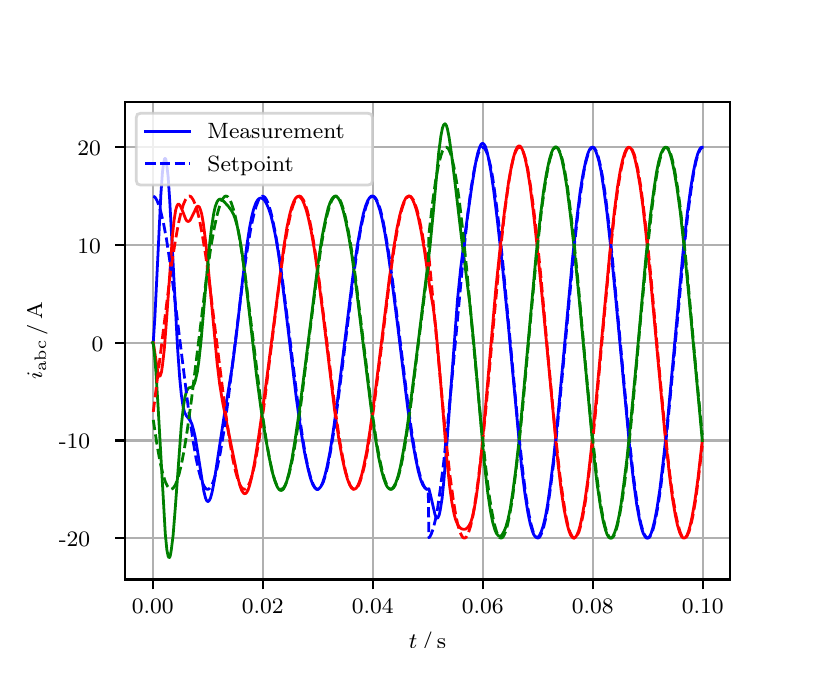 \begingroup%
\makeatletter%
\begin{pgfpicture}%
\pgfpathrectangle{\pgfpointorigin}{\pgfqpoint{3.9in}{3.1in}}%
\pgfusepath{use as bounding box, clip}%
\begin{pgfscope}%
\pgfsetbuttcap%
\pgfsetmiterjoin%
\definecolor{currentfill}{rgb}{1.0,1.0,1.0}%
\pgfsetfillcolor{currentfill}%
\pgfsetlinewidth{0.0pt}%
\definecolor{currentstroke}{rgb}{1.0,1.0,1.0}%
\pgfsetstrokecolor{currentstroke}%
\pgfsetdash{}{0pt}%
\pgfpathmoveto{\pgfqpoint{0.0in}{0.0in}}%
\pgfpathlineto{\pgfqpoint{3.9in}{0.0in}}%
\pgfpathlineto{\pgfqpoint{3.9in}{3.1in}}%
\pgfpathlineto{\pgfqpoint{0.0in}{3.1in}}%
\pgfpathclose%
\pgfusepath{fill}%
\end{pgfscope}%
\begin{pgfscope}%
\pgfsetbuttcap%
\pgfsetmiterjoin%
\definecolor{currentfill}{rgb}{1.0,1.0,1.0}%
\pgfsetfillcolor{currentfill}%
\pgfsetlinewidth{0.0pt}%
\definecolor{currentstroke}{rgb}{0.0,0.0,0.0}%
\pgfsetstrokecolor{currentstroke}%
\pgfsetstrokeopacity{0.0}%
\pgfsetdash{}{0pt}%
\pgfpathmoveto{\pgfqpoint{0.487in}{0.341in}}%
\pgfpathlineto{\pgfqpoint{3.51in}{0.341in}}%
\pgfpathlineto{\pgfqpoint{3.51in}{2.728in}}%
\pgfpathlineto{\pgfqpoint{0.487in}{2.728in}}%
\pgfpathclose%
\pgfusepath{fill}%
\end{pgfscope}%
\begin{pgfscope}%
\pgfpathrectangle{\pgfqpoint{0.487in}{0.341in}}{\pgfqpoint{3.022in}{2.387in}}%
\pgfusepath{clip}%
\pgfsetrectcap%
\pgfsetroundjoin%
\pgfsetlinewidth{0.803pt}%
\definecolor{currentstroke}{rgb}{0.69,0.69,0.69}%
\pgfsetstrokecolor{currentstroke}%
\pgfsetdash{}{0pt}%
\pgfpathmoveto{\pgfqpoint{0.625in}{0.341in}}%
\pgfpathlineto{\pgfqpoint{0.625in}{2.728in}}%
\pgfusepath{stroke}%
\end{pgfscope}%
\begin{pgfscope}%
\pgfsetbuttcap%
\pgfsetroundjoin%
\definecolor{currentfill}{rgb}{0.0,0.0,0.0}%
\pgfsetfillcolor{currentfill}%
\pgfsetlinewidth{0.803pt}%
\definecolor{currentstroke}{rgb}{0.0,0.0,0.0}%
\pgfsetstrokecolor{currentstroke}%
\pgfsetdash{}{0pt}%
\pgfsys@defobject{currentmarker}{\pgfqpoint{0.0in}{-0.049in}}{\pgfqpoint{0.0in}{0.0in}}{%
\pgfpathmoveto{\pgfqpoint{0.0in}{0.0in}}%
\pgfpathlineto{\pgfqpoint{0.0in}{-0.049in}}%
\pgfusepath{stroke,fill}%
}%
\begin{pgfscope}%
\pgfsys@transformshift{0.625in}{0.341in}%
\pgfsys@useobject{currentmarker}{}%
\end{pgfscope}%
\end{pgfscope}%
\begin{pgfscope}%
\definecolor{textcolor}{rgb}{0.0,0.0,0.0}%
\pgfsetstrokecolor{textcolor}%
\pgfsetfillcolor{textcolor}%
\pgftext[x=0.625in,y=0.244in,,top]{\color{textcolor}\rmfamily\fontsize{8.0}{9.6}\selectfont 0.00}%
\end{pgfscope}%
\begin{pgfscope}%
\pgfpathrectangle{\pgfqpoint{0.487in}{0.341in}}{\pgfqpoint{3.022in}{2.387in}}%
\pgfusepath{clip}%
\pgfsetrectcap%
\pgfsetroundjoin%
\pgfsetlinewidth{0.803pt}%
\definecolor{currentstroke}{rgb}{0.69,0.69,0.69}%
\pgfsetstrokecolor{currentstroke}%
\pgfsetdash{}{0pt}%
\pgfpathmoveto{\pgfqpoint{1.175in}{0.341in}}%
\pgfpathlineto{\pgfqpoint{1.175in}{2.728in}}%
\pgfusepath{stroke}%
\end{pgfscope}%
\begin{pgfscope}%
\pgfsetbuttcap%
\pgfsetroundjoin%
\definecolor{currentfill}{rgb}{0.0,0.0,0.0}%
\pgfsetfillcolor{currentfill}%
\pgfsetlinewidth{0.803pt}%
\definecolor{currentstroke}{rgb}{0.0,0.0,0.0}%
\pgfsetstrokecolor{currentstroke}%
\pgfsetdash{}{0pt}%
\pgfsys@defobject{currentmarker}{\pgfqpoint{0.0in}{-0.049in}}{\pgfqpoint{0.0in}{0.0in}}{%
\pgfpathmoveto{\pgfqpoint{0.0in}{0.0in}}%
\pgfpathlineto{\pgfqpoint{0.0in}{-0.049in}}%
\pgfusepath{stroke,fill}%
}%
\begin{pgfscope}%
\pgfsys@transformshift{1.175in}{0.341in}%
\pgfsys@useobject{currentmarker}{}%
\end{pgfscope}%
\end{pgfscope}%
\begin{pgfscope}%
\definecolor{textcolor}{rgb}{0.0,0.0,0.0}%
\pgfsetstrokecolor{textcolor}%
\pgfsetfillcolor{textcolor}%
\pgftext[x=1.175in,y=0.244in,,top]{\color{textcolor}\rmfamily\fontsize{8.0}{9.6}\selectfont 0.02}%
\end{pgfscope}%
\begin{pgfscope}%
\pgfpathrectangle{\pgfqpoint{0.487in}{0.341in}}{\pgfqpoint{3.022in}{2.387in}}%
\pgfusepath{clip}%
\pgfsetrectcap%
\pgfsetroundjoin%
\pgfsetlinewidth{0.803pt}%
\definecolor{currentstroke}{rgb}{0.69,0.69,0.69}%
\pgfsetstrokecolor{currentstroke}%
\pgfsetdash{}{0pt}%
\pgfpathmoveto{\pgfqpoint{1.725in}{0.341in}}%
\pgfpathlineto{\pgfqpoint{1.725in}{2.728in}}%
\pgfusepath{stroke}%
\end{pgfscope}%
\begin{pgfscope}%
\pgfsetbuttcap%
\pgfsetroundjoin%
\definecolor{currentfill}{rgb}{0.0,0.0,0.0}%
\pgfsetfillcolor{currentfill}%
\pgfsetlinewidth{0.803pt}%
\definecolor{currentstroke}{rgb}{0.0,0.0,0.0}%
\pgfsetstrokecolor{currentstroke}%
\pgfsetdash{}{0pt}%
\pgfsys@defobject{currentmarker}{\pgfqpoint{0.0in}{-0.049in}}{\pgfqpoint{0.0in}{0.0in}}{%
\pgfpathmoveto{\pgfqpoint{0.0in}{0.0in}}%
\pgfpathlineto{\pgfqpoint{0.0in}{-0.049in}}%
\pgfusepath{stroke,fill}%
}%
\begin{pgfscope}%
\pgfsys@transformshift{1.725in}{0.341in}%
\pgfsys@useobject{currentmarker}{}%
\end{pgfscope}%
\end{pgfscope}%
\begin{pgfscope}%
\definecolor{textcolor}{rgb}{0.0,0.0,0.0}%
\pgfsetstrokecolor{textcolor}%
\pgfsetfillcolor{textcolor}%
\pgftext[x=1.725in,y=0.244in,,top]{\color{textcolor}\rmfamily\fontsize{8.0}{9.6}\selectfont 0.04}%
\end{pgfscope}%
\begin{pgfscope}%
\pgfpathrectangle{\pgfqpoint{0.487in}{0.341in}}{\pgfqpoint{3.022in}{2.387in}}%
\pgfusepath{clip}%
\pgfsetrectcap%
\pgfsetroundjoin%
\pgfsetlinewidth{0.803pt}%
\definecolor{currentstroke}{rgb}{0.69,0.69,0.69}%
\pgfsetstrokecolor{currentstroke}%
\pgfsetdash{}{0pt}%
\pgfpathmoveto{\pgfqpoint{2.275in}{0.341in}}%
\pgfpathlineto{\pgfqpoint{2.275in}{2.728in}}%
\pgfusepath{stroke}%
\end{pgfscope}%
\begin{pgfscope}%
\pgfsetbuttcap%
\pgfsetroundjoin%
\definecolor{currentfill}{rgb}{0.0,0.0,0.0}%
\pgfsetfillcolor{currentfill}%
\pgfsetlinewidth{0.803pt}%
\definecolor{currentstroke}{rgb}{0.0,0.0,0.0}%
\pgfsetstrokecolor{currentstroke}%
\pgfsetdash{}{0pt}%
\pgfsys@defobject{currentmarker}{\pgfqpoint{0.0in}{-0.049in}}{\pgfqpoint{0.0in}{0.0in}}{%
\pgfpathmoveto{\pgfqpoint{0.0in}{0.0in}}%
\pgfpathlineto{\pgfqpoint{0.0in}{-0.049in}}%
\pgfusepath{stroke,fill}%
}%
\begin{pgfscope}%
\pgfsys@transformshift{2.275in}{0.341in}%
\pgfsys@useobject{currentmarker}{}%
\end{pgfscope}%
\end{pgfscope}%
\begin{pgfscope}%
\definecolor{textcolor}{rgb}{0.0,0.0,0.0}%
\pgfsetstrokecolor{textcolor}%
\pgfsetfillcolor{textcolor}%
\pgftext[x=2.275in,y=0.244in,,top]{\color{textcolor}\rmfamily\fontsize{8.0}{9.6}\selectfont 0.06}%
\end{pgfscope}%
\begin{pgfscope}%
\pgfpathrectangle{\pgfqpoint{0.487in}{0.341in}}{\pgfqpoint{3.022in}{2.387in}}%
\pgfusepath{clip}%
\pgfsetrectcap%
\pgfsetroundjoin%
\pgfsetlinewidth{0.803pt}%
\definecolor{currentstroke}{rgb}{0.69,0.69,0.69}%
\pgfsetstrokecolor{currentstroke}%
\pgfsetdash{}{0pt}%
\pgfpathmoveto{\pgfqpoint{2.825in}{0.341in}}%
\pgfpathlineto{\pgfqpoint{2.825in}{2.728in}}%
\pgfusepath{stroke}%
\end{pgfscope}%
\begin{pgfscope}%
\pgfsetbuttcap%
\pgfsetroundjoin%
\definecolor{currentfill}{rgb}{0.0,0.0,0.0}%
\pgfsetfillcolor{currentfill}%
\pgfsetlinewidth{0.803pt}%
\definecolor{currentstroke}{rgb}{0.0,0.0,0.0}%
\pgfsetstrokecolor{currentstroke}%
\pgfsetdash{}{0pt}%
\pgfsys@defobject{currentmarker}{\pgfqpoint{0.0in}{-0.049in}}{\pgfqpoint{0.0in}{0.0in}}{%
\pgfpathmoveto{\pgfqpoint{0.0in}{0.0in}}%
\pgfpathlineto{\pgfqpoint{0.0in}{-0.049in}}%
\pgfusepath{stroke,fill}%
}%
\begin{pgfscope}%
\pgfsys@transformshift{2.825in}{0.341in}%
\pgfsys@useobject{currentmarker}{}%
\end{pgfscope}%
\end{pgfscope}%
\begin{pgfscope}%
\definecolor{textcolor}{rgb}{0.0,0.0,0.0}%
\pgfsetstrokecolor{textcolor}%
\pgfsetfillcolor{textcolor}%
\pgftext[x=2.825in,y=0.244in,,top]{\color{textcolor}\rmfamily\fontsize{8.0}{9.6}\selectfont 0.08}%
\end{pgfscope}%
\begin{pgfscope}%
\pgfpathrectangle{\pgfqpoint{0.487in}{0.341in}}{\pgfqpoint{3.022in}{2.387in}}%
\pgfusepath{clip}%
\pgfsetrectcap%
\pgfsetroundjoin%
\pgfsetlinewidth{0.803pt}%
\definecolor{currentstroke}{rgb}{0.69,0.69,0.69}%
\pgfsetstrokecolor{currentstroke}%
\pgfsetdash{}{0pt}%
\pgfpathmoveto{\pgfqpoint{3.375in}{0.341in}}%
\pgfpathlineto{\pgfqpoint{3.375in}{2.728in}}%
\pgfusepath{stroke}%
\end{pgfscope}%
\begin{pgfscope}%
\pgfsetbuttcap%
\pgfsetroundjoin%
\definecolor{currentfill}{rgb}{0.0,0.0,0.0}%
\pgfsetfillcolor{currentfill}%
\pgfsetlinewidth{0.803pt}%
\definecolor{currentstroke}{rgb}{0.0,0.0,0.0}%
\pgfsetstrokecolor{currentstroke}%
\pgfsetdash{}{0pt}%
\pgfsys@defobject{currentmarker}{\pgfqpoint{0.0in}{-0.049in}}{\pgfqpoint{0.0in}{0.0in}}{%
\pgfpathmoveto{\pgfqpoint{0.0in}{0.0in}}%
\pgfpathlineto{\pgfqpoint{0.0in}{-0.049in}}%
\pgfusepath{stroke,fill}%
}%
\begin{pgfscope}%
\pgfsys@transformshift{3.375in}{0.341in}%
\pgfsys@useobject{currentmarker}{}%
\end{pgfscope}%
\end{pgfscope}%
\begin{pgfscope}%
\definecolor{textcolor}{rgb}{0.0,0.0,0.0}%
\pgfsetstrokecolor{textcolor}%
\pgfsetfillcolor{textcolor}%
\pgftext[x=3.375in,y=0.244in,,top]{\color{textcolor}\rmfamily\fontsize{8.0}{9.6}\selectfont 0.10}%
\end{pgfscope}%
\begin{pgfscope}%
\definecolor{textcolor}{rgb}{0.0,0.0,0.0}%
\pgfsetstrokecolor{textcolor}%
\pgfsetfillcolor{textcolor}%
\pgftext[x=1.999in,y=0.081in,,top]{\color{textcolor}\rmfamily\fontsize{8.0}{9.6}\selectfont \(\displaystyle t\,/\,\mathrm{s}\)}%
\end{pgfscope}%
\begin{pgfscope}%
\pgfpathrectangle{\pgfqpoint{0.487in}{0.341in}}{\pgfqpoint{3.022in}{2.387in}}%
\pgfusepath{clip}%
\pgfsetrectcap%
\pgfsetroundjoin%
\pgfsetlinewidth{0.803pt}%
\definecolor{currentstroke}{rgb}{0.69,0.69,0.69}%
\pgfsetstrokecolor{currentstroke}%
\pgfsetdash{}{0pt}%
\pgfpathmoveto{\pgfqpoint{0.487in}{0.548in}}%
\pgfpathlineto{\pgfqpoint{3.51in}{0.548in}}%
\pgfusepath{stroke}%
\end{pgfscope}%
\begin{pgfscope}%
\pgfsetbuttcap%
\pgfsetroundjoin%
\definecolor{currentfill}{rgb}{0.0,0.0,0.0}%
\pgfsetfillcolor{currentfill}%
\pgfsetlinewidth{0.803pt}%
\definecolor{currentstroke}{rgb}{0.0,0.0,0.0}%
\pgfsetstrokecolor{currentstroke}%
\pgfsetdash{}{0pt}%
\pgfsys@defobject{currentmarker}{\pgfqpoint{-0.049in}{0.0in}}{\pgfqpoint{-0.0in}{0.0in}}{%
\pgfpathmoveto{\pgfqpoint{-0.0in}{0.0in}}%
\pgfpathlineto{\pgfqpoint{-0.049in}{0.0in}}%
\pgfusepath{stroke,fill}%
}%
\begin{pgfscope}%
\pgfsys@transformshift{0.487in}{0.548in}%
\pgfsys@useobject{currentmarker}{}%
\end{pgfscope}%
\end{pgfscope}%
\begin{pgfscope}%
\definecolor{textcolor}{rgb}{0.0,0.0,0.0}%
\pgfsetstrokecolor{textcolor}%
\pgfsetfillcolor{textcolor}%
\pgftext[x=0.156in, y=0.506in, left, base]{\color{textcolor}\rmfamily\fontsize{8.0}{9.6}\selectfont −20}%
\end{pgfscope}%
\begin{pgfscope}%
\pgfpathrectangle{\pgfqpoint{0.487in}{0.341in}}{\pgfqpoint{3.022in}{2.387in}}%
\pgfusepath{clip}%
\pgfsetrectcap%
\pgfsetroundjoin%
\pgfsetlinewidth{0.803pt}%
\definecolor{currentstroke}{rgb}{0.69,0.69,0.69}%
\pgfsetstrokecolor{currentstroke}%
\pgfsetdash{}{0pt}%
\pgfpathmoveto{\pgfqpoint{0.487in}{1.036in}}%
\pgfpathlineto{\pgfqpoint{3.51in}{1.036in}}%
\pgfusepath{stroke}%
\end{pgfscope}%
\begin{pgfscope}%
\pgfsetbuttcap%
\pgfsetroundjoin%
\definecolor{currentfill}{rgb}{0.0,0.0,0.0}%
\pgfsetfillcolor{currentfill}%
\pgfsetlinewidth{0.803pt}%
\definecolor{currentstroke}{rgb}{0.0,0.0,0.0}%
\pgfsetstrokecolor{currentstroke}%
\pgfsetdash{}{0pt}%
\pgfsys@defobject{currentmarker}{\pgfqpoint{-0.049in}{0.0in}}{\pgfqpoint{-0.0in}{0.0in}}{%
\pgfpathmoveto{\pgfqpoint{-0.0in}{0.0in}}%
\pgfpathlineto{\pgfqpoint{-0.049in}{0.0in}}%
\pgfusepath{stroke,fill}%
}%
\begin{pgfscope}%
\pgfsys@transformshift{0.487in}{1.036in}%
\pgfsys@useobject{currentmarker}{}%
\end{pgfscope}%
\end{pgfscope}%
\begin{pgfscope}%
\definecolor{textcolor}{rgb}{0.0,0.0,0.0}%
\pgfsetstrokecolor{textcolor}%
\pgfsetfillcolor{textcolor}%
\pgftext[x=0.156in, y=0.994in, left, base]{\color{textcolor}\rmfamily\fontsize{8.0}{9.6}\selectfont −10}%
\end{pgfscope}%
\begin{pgfscope}%
\pgfpathrectangle{\pgfqpoint{0.487in}{0.341in}}{\pgfqpoint{3.022in}{2.387in}}%
\pgfusepath{clip}%
\pgfsetrectcap%
\pgfsetroundjoin%
\pgfsetlinewidth{0.803pt}%
\definecolor{currentstroke}{rgb}{0.69,0.69,0.69}%
\pgfsetstrokecolor{currentstroke}%
\pgfsetdash{}{0pt}%
\pgfpathmoveto{\pgfqpoint{0.487in}{1.525in}}%
\pgfpathlineto{\pgfqpoint{3.51in}{1.525in}}%
\pgfusepath{stroke}%
\end{pgfscope}%
\begin{pgfscope}%
\pgfsetbuttcap%
\pgfsetroundjoin%
\definecolor{currentfill}{rgb}{0.0,0.0,0.0}%
\pgfsetfillcolor{currentfill}%
\pgfsetlinewidth{0.803pt}%
\definecolor{currentstroke}{rgb}{0.0,0.0,0.0}%
\pgfsetstrokecolor{currentstroke}%
\pgfsetdash{}{0pt}%
\pgfsys@defobject{currentmarker}{\pgfqpoint{-0.049in}{0.0in}}{\pgfqpoint{-0.0in}{0.0in}}{%
\pgfpathmoveto{\pgfqpoint{-0.0in}{0.0in}}%
\pgfpathlineto{\pgfqpoint{-0.049in}{0.0in}}%
\pgfusepath{stroke,fill}%
}%
\begin{pgfscope}%
\pgfsys@transformshift{0.487in}{1.525in}%
\pgfsys@useobject{currentmarker}{}%
\end{pgfscope}%
\end{pgfscope}%
\begin{pgfscope}%
\definecolor{textcolor}{rgb}{0.0,0.0,0.0}%
\pgfsetstrokecolor{textcolor}%
\pgfsetfillcolor{textcolor}%
\pgftext[x=0.32in, y=1.483in, left, base]{\color{textcolor}\rmfamily\fontsize{8.0}{9.6}\selectfont 0}%
\end{pgfscope}%
\begin{pgfscope}%
\pgfpathrectangle{\pgfqpoint{0.487in}{0.341in}}{\pgfqpoint{3.022in}{2.387in}}%
\pgfusepath{clip}%
\pgfsetrectcap%
\pgfsetroundjoin%
\pgfsetlinewidth{0.803pt}%
\definecolor{currentstroke}{rgb}{0.69,0.69,0.69}%
\pgfsetstrokecolor{currentstroke}%
\pgfsetdash{}{0pt}%
\pgfpathmoveto{\pgfqpoint{0.487in}{2.013in}}%
\pgfpathlineto{\pgfqpoint{3.51in}{2.013in}}%
\pgfusepath{stroke}%
\end{pgfscope}%
\begin{pgfscope}%
\pgfsetbuttcap%
\pgfsetroundjoin%
\definecolor{currentfill}{rgb}{0.0,0.0,0.0}%
\pgfsetfillcolor{currentfill}%
\pgfsetlinewidth{0.803pt}%
\definecolor{currentstroke}{rgb}{0.0,0.0,0.0}%
\pgfsetstrokecolor{currentstroke}%
\pgfsetdash{}{0pt}%
\pgfsys@defobject{currentmarker}{\pgfqpoint{-0.049in}{0.0in}}{\pgfqpoint{-0.0in}{0.0in}}{%
\pgfpathmoveto{\pgfqpoint{-0.0in}{0.0in}}%
\pgfpathlineto{\pgfqpoint{-0.049in}{0.0in}}%
\pgfusepath{stroke,fill}%
}%
\begin{pgfscope}%
\pgfsys@transformshift{0.487in}{2.013in}%
\pgfsys@useobject{currentmarker}{}%
\end{pgfscope}%
\end{pgfscope}%
\begin{pgfscope}%
\definecolor{textcolor}{rgb}{0.0,0.0,0.0}%
\pgfsetstrokecolor{textcolor}%
\pgfsetfillcolor{textcolor}%
\pgftext[x=0.249in, y=1.971in, left, base]{\color{textcolor}\rmfamily\fontsize{8.0}{9.6}\selectfont 10}%
\end{pgfscope}%
\begin{pgfscope}%
\pgfpathrectangle{\pgfqpoint{0.487in}{0.341in}}{\pgfqpoint{3.022in}{2.387in}}%
\pgfusepath{clip}%
\pgfsetrectcap%
\pgfsetroundjoin%
\pgfsetlinewidth{0.803pt}%
\definecolor{currentstroke}{rgb}{0.69,0.69,0.69}%
\pgfsetstrokecolor{currentstroke}%
\pgfsetdash{}{0pt}%
\pgfpathmoveto{\pgfqpoint{0.487in}{2.502in}}%
\pgfpathlineto{\pgfqpoint{3.51in}{2.502in}}%
\pgfusepath{stroke}%
\end{pgfscope}%
\begin{pgfscope}%
\pgfsetbuttcap%
\pgfsetroundjoin%
\definecolor{currentfill}{rgb}{0.0,0.0,0.0}%
\pgfsetfillcolor{currentfill}%
\pgfsetlinewidth{0.803pt}%
\definecolor{currentstroke}{rgb}{0.0,0.0,0.0}%
\pgfsetstrokecolor{currentstroke}%
\pgfsetdash{}{0pt}%
\pgfsys@defobject{currentmarker}{\pgfqpoint{-0.049in}{0.0in}}{\pgfqpoint{-0.0in}{0.0in}}{%
\pgfpathmoveto{\pgfqpoint{-0.0in}{0.0in}}%
\pgfpathlineto{\pgfqpoint{-0.049in}{0.0in}}%
\pgfusepath{stroke,fill}%
}%
\begin{pgfscope}%
\pgfsys@transformshift{0.487in}{2.502in}%
\pgfsys@useobject{currentmarker}{}%
\end{pgfscope}%
\end{pgfscope}%
\begin{pgfscope}%
\definecolor{textcolor}{rgb}{0.0,0.0,0.0}%
\pgfsetstrokecolor{textcolor}%
\pgfsetfillcolor{textcolor}%
\pgftext[x=0.249in, y=2.46in, left, base]{\color{textcolor}\rmfamily\fontsize{8.0}{9.6}\selectfont 20}%
\end{pgfscope}%
\begin{pgfscope}%
\definecolor{textcolor}{rgb}{0.0,0.0,0.0}%
\pgfsetstrokecolor{textcolor}%
\pgfsetfillcolor{textcolor}%
\pgftext[x=0.1in,y=1.534in,,bottom,rotate=90.0]{\color{textcolor}\rmfamily\fontsize{8.0}{9.6}\selectfont \(\displaystyle i_{\mathrm{abc}}\,/\,\mathrm{A}\)}%
\end{pgfscope}%
\begin{pgfscope}%
\pgfpathrectangle{\pgfqpoint{0.487in}{0.341in}}{\pgfqpoint{3.022in}{2.387in}}%
\pgfusepath{clip}%
\pgfsetrectcap%
\pgfsetroundjoin%
\pgfsetlinewidth{1.004pt}%
\definecolor{currentstroke}{rgb}{0.0,0.0,1.0}%
\pgfsetstrokecolor{currentstroke}%
\pgfsetdash{}{0pt}%
\pgfpathmoveto{\pgfqpoint{0.625in}{1.525in}}%
\pgfpathlineto{\pgfqpoint{0.628in}{1.528in}}%
\pgfpathlineto{\pgfqpoint{0.636in}{1.652in}}%
\pgfpathlineto{\pgfqpoint{0.65in}{1.936in}}%
\pgfpathlineto{\pgfqpoint{0.666in}{2.267in}}%
\pgfpathlineto{\pgfqpoint{0.674in}{2.379in}}%
\pgfpathlineto{\pgfqpoint{0.68in}{2.425in}}%
\pgfpathlineto{\pgfqpoint{0.685in}{2.446in}}%
\pgfpathlineto{\pgfqpoint{0.688in}{2.446in}}%
\pgfpathlineto{\pgfqpoint{0.691in}{2.441in}}%
\pgfpathlineto{\pgfqpoint{0.696in}{2.41in}}%
\pgfpathlineto{\pgfqpoint{0.702in}{2.357in}}%
\pgfpathlineto{\pgfqpoint{0.71in}{2.24in}}%
\pgfpathlineto{\pgfqpoint{0.724in}{1.982in}}%
\pgfpathlineto{\pgfqpoint{0.749in}{1.505in}}%
\pgfpathlineto{\pgfqpoint{0.76in}{1.35in}}%
\pgfpathlineto{\pgfqpoint{0.768in}{1.267in}}%
\pgfpathlineto{\pgfqpoint{0.776in}{1.211in}}%
\pgfpathlineto{\pgfqpoint{0.784in}{1.178in}}%
\pgfpathlineto{\pgfqpoint{0.793in}{1.16in}}%
\pgfpathlineto{\pgfqpoint{0.801in}{1.15in}}%
\pgfpathlineto{\pgfqpoint{0.812in}{1.137in}}%
\pgfpathlineto{\pgfqpoint{0.82in}{1.121in}}%
\pgfpathlineto{\pgfqpoint{0.828in}{1.094in}}%
\pgfpathlineto{\pgfqpoint{0.837in}{1.056in}}%
\pgfpathlineto{\pgfqpoint{0.848in}{0.991in}}%
\pgfpathlineto{\pgfqpoint{0.881in}{0.781in}}%
\pgfpathlineto{\pgfqpoint{0.889in}{0.749in}}%
\pgfpathlineto{\pgfqpoint{0.894in}{0.737in}}%
\pgfpathlineto{\pgfqpoint{0.9in}{0.731in}}%
\pgfpathlineto{\pgfqpoint{0.903in}{0.731in}}%
\pgfpathlineto{\pgfqpoint{0.908in}{0.736in}}%
\pgfpathlineto{\pgfqpoint{0.914in}{0.748in}}%
\pgfpathlineto{\pgfqpoint{0.922in}{0.777in}}%
\pgfpathlineto{\pgfqpoint{0.933in}{0.834in}}%
\pgfpathlineto{\pgfqpoint{0.949in}{0.94in}}%
\pgfpathlineto{\pgfqpoint{0.982in}{1.156in}}%
\pgfpathlineto{\pgfqpoint{1.024in}{1.412in}}%
\pgfpathlineto{\pgfqpoint{1.043in}{1.56in}}%
\pgfpathlineto{\pgfqpoint{1.073in}{1.825in}}%
\pgfpathlineto{\pgfqpoint{1.095in}{2.005in}}%
\pgfpathlineto{\pgfqpoint{1.109in}{2.097in}}%
\pgfpathlineto{\pgfqpoint{1.12in}{2.154in}}%
\pgfpathlineto{\pgfqpoint{1.131in}{2.197in}}%
\pgfpathlineto{\pgfqpoint{1.142in}{2.226in}}%
\pgfpathlineto{\pgfqpoint{1.15in}{2.239in}}%
\pgfpathlineto{\pgfqpoint{1.158in}{2.246in}}%
\pgfpathlineto{\pgfqpoint{1.164in}{2.248in}}%
\pgfpathlineto{\pgfqpoint{1.169in}{2.248in}}%
\pgfpathlineto{\pgfqpoint{1.178in}{2.243in}}%
\pgfpathlineto{\pgfqpoint{1.186in}{2.234in}}%
\pgfpathlineto{\pgfqpoint{1.194in}{2.22in}}%
\pgfpathlineto{\pgfqpoint{1.205in}{2.195in}}%
\pgfpathlineto{\pgfqpoint{1.216in}{2.161in}}%
\pgfpathlineto{\pgfqpoint{1.227in}{2.117in}}%
\pgfpathlineto{\pgfqpoint{1.241in}{2.049in}}%
\pgfpathlineto{\pgfqpoint{1.255in}{1.965in}}%
\pgfpathlineto{\pgfqpoint{1.271in}{1.845in}}%
\pgfpathlineto{\pgfqpoint{1.296in}{1.641in}}%
\pgfpathlineto{\pgfqpoint{1.343in}{1.25in}}%
\pgfpathlineto{\pgfqpoint{1.365in}{1.093in}}%
\pgfpathlineto{\pgfqpoint{1.384in}{0.978in}}%
\pgfpathlineto{\pgfqpoint{1.401in}{0.898in}}%
\pgfpathlineto{\pgfqpoint{1.414in}{0.847in}}%
\pgfpathlineto{\pgfqpoint{1.425in}{0.817in}}%
\pgfpathlineto{\pgfqpoint{1.434in}{0.802in}}%
\pgfpathlineto{\pgfqpoint{1.442in}{0.793in}}%
\pgfpathlineto{\pgfqpoint{1.447in}{0.791in}}%
\pgfpathlineto{\pgfqpoint{1.453in}{0.792in}}%
\pgfpathlineto{\pgfqpoint{1.458in}{0.796in}}%
\pgfpathlineto{\pgfqpoint{1.467in}{0.807in}}%
\pgfpathlineto{\pgfqpoint{1.475in}{0.825in}}%
\pgfpathlineto{\pgfqpoint{1.486in}{0.86in}}%
\pgfpathlineto{\pgfqpoint{1.497in}{0.905in}}%
\pgfpathlineto{\pgfqpoint{1.511in}{0.975in}}%
\pgfpathlineto{\pgfqpoint{1.527in}{1.077in}}%
\pgfpathlineto{\pgfqpoint{1.549in}{1.235in}}%
\pgfpathlineto{\pgfqpoint{1.579in}{1.479in}}%
\pgfpathlineto{\pgfqpoint{1.626in}{1.857in}}%
\pgfpathlineto{\pgfqpoint{1.648in}{2.009in}}%
\pgfpathlineto{\pgfqpoint{1.665in}{2.104in}}%
\pgfpathlineto{\pgfqpoint{1.678in}{2.168in}}%
\pgfpathlineto{\pgfqpoint{1.689in}{2.207in}}%
\pgfpathlineto{\pgfqpoint{1.7in}{2.235in}}%
\pgfpathlineto{\pgfqpoint{1.709in}{2.249in}}%
\pgfpathlineto{\pgfqpoint{1.717in}{2.257in}}%
\pgfpathlineto{\pgfqpoint{1.722in}{2.258in}}%
\pgfpathlineto{\pgfqpoint{1.728in}{2.256in}}%
\pgfpathlineto{\pgfqpoint{1.733in}{2.252in}}%
\pgfpathlineto{\pgfqpoint{1.742in}{2.24in}}%
\pgfpathlineto{\pgfqpoint{1.75in}{2.221in}}%
\pgfpathlineto{\pgfqpoint{1.761in}{2.188in}}%
\pgfpathlineto{\pgfqpoint{1.772in}{2.143in}}%
\pgfpathlineto{\pgfqpoint{1.786in}{2.074in}}%
\pgfpathlineto{\pgfqpoint{1.802in}{1.974in}}%
\pgfpathlineto{\pgfqpoint{1.821in}{1.837in}}%
\pgfpathlineto{\pgfqpoint{1.849in}{1.617in}}%
\pgfpathlineto{\pgfqpoint{1.901in}{1.192in}}%
\pgfpathlineto{\pgfqpoint{1.923in}{1.04in}}%
\pgfpathlineto{\pgfqpoint{1.94in}{0.946in}}%
\pgfpathlineto{\pgfqpoint{1.953in}{0.883in}}%
\pgfpathlineto{\pgfqpoint{1.964in}{0.843in}}%
\pgfpathlineto{\pgfqpoint{1.975in}{0.815in}}%
\pgfpathlineto{\pgfqpoint{1.984in}{0.801in}}%
\pgfpathlineto{\pgfqpoint{1.992in}{0.793in}}%
\pgfpathlineto{\pgfqpoint{1.997in}{0.792in}}%
\pgfpathlineto{\pgfqpoint{2.003in}{0.793in}}%
\pgfpathlineto{\pgfqpoint{2.006in}{0.795in}}%
\pgfpathlineto{\pgfqpoint{2.014in}{0.764in}}%
\pgfpathlineto{\pgfqpoint{2.036in}{0.668in}}%
\pgfpathlineto{\pgfqpoint{2.041in}{0.654in}}%
\pgfpathlineto{\pgfqpoint{2.047in}{0.648in}}%
\pgfpathlineto{\pgfqpoint{2.05in}{0.648in}}%
\pgfpathlineto{\pgfqpoint{2.052in}{0.651in}}%
\pgfpathlineto{\pgfqpoint{2.058in}{0.665in}}%
\pgfpathlineto{\pgfqpoint{2.063in}{0.689in}}%
\pgfpathlineto{\pgfqpoint{2.072in}{0.746in}}%
\pgfpathlineto{\pgfqpoint{2.08in}{0.825in}}%
\pgfpathlineto{\pgfqpoint{2.094in}{0.995in}}%
\pgfpathlineto{\pgfqpoint{2.149in}{1.739in}}%
\pgfpathlineto{\pgfqpoint{2.165in}{1.897in}}%
\pgfpathlineto{\pgfqpoint{2.184in}{2.049in}}%
\pgfpathlineto{\pgfqpoint{2.22in}{2.303in}}%
\pgfpathlineto{\pgfqpoint{2.239in}{2.42in}}%
\pgfpathlineto{\pgfqpoint{2.25in}{2.472in}}%
\pgfpathlineto{\pgfqpoint{2.259in}{2.5in}}%
\pgfpathlineto{\pgfqpoint{2.267in}{2.517in}}%
\pgfpathlineto{\pgfqpoint{2.272in}{2.521in}}%
\pgfpathlineto{\pgfqpoint{2.278in}{2.521in}}%
\pgfpathlineto{\pgfqpoint{2.283in}{2.515in}}%
\pgfpathlineto{\pgfqpoint{2.289in}{2.505in}}%
\pgfpathlineto{\pgfqpoint{2.297in}{2.479in}}%
\pgfpathlineto{\pgfqpoint{2.305in}{2.443in}}%
\pgfpathlineto{\pgfqpoint{2.316in}{2.382in}}%
\pgfpathlineto{\pgfqpoint{2.33in}{2.287in}}%
\pgfpathlineto{\pgfqpoint{2.349in}{2.132in}}%
\pgfpathlineto{\pgfqpoint{2.374in}{1.905in}}%
\pgfpathlineto{\pgfqpoint{2.402in}{1.624in}}%
\pgfpathlineto{\pgfqpoint{2.47in}{0.898in}}%
\pgfpathlineto{\pgfqpoint{2.487in}{0.765in}}%
\pgfpathlineto{\pgfqpoint{2.501in}{0.676in}}%
\pgfpathlineto{\pgfqpoint{2.512in}{0.622in}}%
\pgfpathlineto{\pgfqpoint{2.523in}{0.584in}}%
\pgfpathlineto{\pgfqpoint{2.531in}{0.564in}}%
\pgfpathlineto{\pgfqpoint{2.539in}{0.554in}}%
\pgfpathlineto{\pgfqpoint{2.545in}{0.551in}}%
\pgfpathlineto{\pgfqpoint{2.55in}{0.552in}}%
\pgfpathlineto{\pgfqpoint{2.556in}{0.557in}}%
\pgfpathlineto{\pgfqpoint{2.561in}{0.565in}}%
\pgfpathlineto{\pgfqpoint{2.569in}{0.583in}}%
\pgfpathlineto{\pgfqpoint{2.578in}{0.61in}}%
\pgfpathlineto{\pgfqpoint{2.589in}{0.657in}}%
\pgfpathlineto{\pgfqpoint{2.6in}{0.718in}}%
\pgfpathlineto{\pgfqpoint{2.613in}{0.811in}}%
\pgfpathlineto{\pgfqpoint{2.63in}{0.948in}}%
\pgfpathlineto{\pgfqpoint{2.649in}{1.134in}}%
\pgfpathlineto{\pgfqpoint{2.677in}{1.433in}}%
\pgfpathlineto{\pgfqpoint{2.724in}{1.943in}}%
\pgfpathlineto{\pgfqpoint{2.746in}{2.147in}}%
\pgfpathlineto{\pgfqpoint{2.762in}{2.277in}}%
\pgfpathlineto{\pgfqpoint{2.776in}{2.365in}}%
\pgfpathlineto{\pgfqpoint{2.79in}{2.432in}}%
\pgfpathlineto{\pgfqpoint{2.801in}{2.471in}}%
\pgfpathlineto{\pgfqpoint{2.809in}{2.49in}}%
\pgfpathlineto{\pgfqpoint{2.817in}{2.5in}}%
\pgfpathlineto{\pgfqpoint{2.823in}{2.502in}}%
\pgfpathlineto{\pgfqpoint{2.828in}{2.501in}}%
\pgfpathlineto{\pgfqpoint{2.834in}{2.495in}}%
\pgfpathlineto{\pgfqpoint{2.839in}{2.486in}}%
\pgfpathlineto{\pgfqpoint{2.847in}{2.464in}}%
\pgfpathlineto{\pgfqpoint{2.856in}{2.434in}}%
\pgfpathlineto{\pgfqpoint{2.867in}{2.382in}}%
\pgfpathlineto{\pgfqpoint{2.88in}{2.297in}}%
\pgfpathlineto{\pgfqpoint{2.897in}{2.171in}}%
\pgfpathlineto{\pgfqpoint{2.916in}{1.995in}}%
\pgfpathlineto{\pgfqpoint{2.941in}{1.738in}}%
\pgfpathlineto{\pgfqpoint{3.01in}{1.002in}}%
\pgfpathlineto{\pgfqpoint{3.029in}{0.834in}}%
\pgfpathlineto{\pgfqpoint{3.045in}{0.717in}}%
\pgfpathlineto{\pgfqpoint{3.059in}{0.64in}}%
\pgfpathlineto{\pgfqpoint{3.07in}{0.595in}}%
\pgfpathlineto{\pgfqpoint{3.078in}{0.571in}}%
\pgfpathlineto{\pgfqpoint{3.087in}{0.555in}}%
\pgfpathlineto{\pgfqpoint{3.092in}{0.549in}}%
\pgfpathlineto{\pgfqpoint{3.098in}{0.548in}}%
\pgfpathlineto{\pgfqpoint{3.103in}{0.55in}}%
\pgfpathlineto{\pgfqpoint{3.109in}{0.555in}}%
\pgfpathlineto{\pgfqpoint{3.117in}{0.571in}}%
\pgfpathlineto{\pgfqpoint{3.125in}{0.596in}}%
\pgfpathlineto{\pgfqpoint{3.136in}{0.641in}}%
\pgfpathlineto{\pgfqpoint{3.147in}{0.7in}}%
\pgfpathlineto{\pgfqpoint{3.161in}{0.792in}}%
\pgfpathlineto{\pgfqpoint{3.177in}{0.926in}}%
\pgfpathlineto{\pgfqpoint{3.197in}{1.108in}}%
\pgfpathlineto{\pgfqpoint{3.224in}{1.402in}}%
\pgfpathlineto{\pgfqpoint{3.276in}{1.969in}}%
\pgfpathlineto{\pgfqpoint{3.298in}{2.171in}}%
\pgfpathlineto{\pgfqpoint{3.315in}{2.297in}}%
\pgfpathlineto{\pgfqpoint{3.329in}{2.381in}}%
\pgfpathlineto{\pgfqpoint{3.34in}{2.434in}}%
\pgfpathlineto{\pgfqpoint{3.351in}{2.472in}}%
\pgfpathlineto{\pgfqpoint{3.359in}{2.49in}}%
\pgfpathlineto{\pgfqpoint{3.364in}{2.498in}}%
\pgfpathlineto{\pgfqpoint{3.37in}{2.502in}}%
\pgfpathlineto{\pgfqpoint{3.373in}{2.502in}}%
\pgfpathlineto{\pgfqpoint{3.373in}{2.502in}}%
\pgfusepath{stroke}%
\end{pgfscope}%
\begin{pgfscope}%
\pgfpathrectangle{\pgfqpoint{0.487in}{0.341in}}{\pgfqpoint{3.022in}{2.387in}}%
\pgfusepath{clip}%
\pgfsetrectcap%
\pgfsetroundjoin%
\pgfsetlinewidth{1.004pt}%
\definecolor{currentstroke}{rgb}{1.0,0.0,0.0}%
\pgfsetstrokecolor{currentstroke}%
\pgfsetdash{}{0pt}%
\pgfpathmoveto{\pgfqpoint{0.625in}{1.525in}}%
\pgfpathlineto{\pgfqpoint{0.628in}{1.528in}}%
\pgfpathlineto{\pgfqpoint{0.636in}{1.473in}}%
\pgfpathlineto{\pgfqpoint{0.65in}{1.383in}}%
\pgfpathlineto{\pgfqpoint{0.655in}{1.363in}}%
\pgfpathlineto{\pgfqpoint{0.658in}{1.358in}}%
\pgfpathlineto{\pgfqpoint{0.661in}{1.357in}}%
\pgfpathlineto{\pgfqpoint{0.663in}{1.36in}}%
\pgfpathlineto{\pgfqpoint{0.669in}{1.378in}}%
\pgfpathlineto{\pgfqpoint{0.674in}{1.412in}}%
\pgfpathlineto{\pgfqpoint{0.683in}{1.491in}}%
\pgfpathlineto{\pgfqpoint{0.694in}{1.635in}}%
\pgfpathlineto{\pgfqpoint{0.724in}{2.06in}}%
\pgfpathlineto{\pgfqpoint{0.732in}{2.137in}}%
\pgfpathlineto{\pgfqpoint{0.74in}{2.188in}}%
\pgfpathlineto{\pgfqpoint{0.746in}{2.208in}}%
\pgfpathlineto{\pgfqpoint{0.751in}{2.217in}}%
\pgfpathlineto{\pgfqpoint{0.754in}{2.218in}}%
\pgfpathlineto{\pgfqpoint{0.757in}{2.217in}}%
\pgfpathlineto{\pgfqpoint{0.762in}{2.211in}}%
\pgfpathlineto{\pgfqpoint{0.771in}{2.192in}}%
\pgfpathlineto{\pgfqpoint{0.79in}{2.143in}}%
\pgfpathlineto{\pgfqpoint{0.795in}{2.135in}}%
\pgfpathlineto{\pgfqpoint{0.801in}{2.131in}}%
\pgfpathlineto{\pgfqpoint{0.806in}{2.132in}}%
\pgfpathlineto{\pgfqpoint{0.812in}{2.137in}}%
\pgfpathlineto{\pgfqpoint{0.82in}{2.152in}}%
\pgfpathlineto{\pgfqpoint{0.845in}{2.204in}}%
\pgfpathlineto{\pgfqpoint{0.85in}{2.207in}}%
\pgfpathlineto{\pgfqpoint{0.853in}{2.207in}}%
\pgfpathlineto{\pgfqpoint{0.859in}{2.202in}}%
\pgfpathlineto{\pgfqpoint{0.864in}{2.189in}}%
\pgfpathlineto{\pgfqpoint{0.87in}{2.169in}}%
\pgfpathlineto{\pgfqpoint{0.878in}{2.123in}}%
\pgfpathlineto{\pgfqpoint{0.889in}{2.037in}}%
\pgfpathlineto{\pgfqpoint{0.903in}{1.898in}}%
\pgfpathlineto{\pgfqpoint{0.947in}{1.425in}}%
\pgfpathlineto{\pgfqpoint{0.96in}{1.317in}}%
\pgfpathlineto{\pgfqpoint{0.974in}{1.232in}}%
\pgfpathlineto{\pgfqpoint{0.993in}{1.135in}}%
\pgfpathlineto{\pgfqpoint{1.029in}{0.956in}}%
\pgfpathlineto{\pgfqpoint{1.051in}{0.85in}}%
\pgfpathlineto{\pgfqpoint{1.062in}{0.808in}}%
\pgfpathlineto{\pgfqpoint{1.07in}{0.786in}}%
\pgfpathlineto{\pgfqpoint{1.079in}{0.773in}}%
\pgfpathlineto{\pgfqpoint{1.084in}{0.77in}}%
\pgfpathlineto{\pgfqpoint{1.09in}{0.771in}}%
\pgfpathlineto{\pgfqpoint{1.095in}{0.776in}}%
\pgfpathlineto{\pgfqpoint{1.101in}{0.786in}}%
\pgfpathlineto{\pgfqpoint{1.109in}{0.809in}}%
\pgfpathlineto{\pgfqpoint{1.12in}{0.852in}}%
\pgfpathlineto{\pgfqpoint{1.134in}{0.923in}}%
\pgfpathlineto{\pgfqpoint{1.153in}{1.042in}}%
\pgfpathlineto{\pgfqpoint{1.183in}{1.252in}}%
\pgfpathlineto{\pgfqpoint{1.216in}{1.504in}}%
\pgfpathlineto{\pgfqpoint{1.28in}{1.999in}}%
\pgfpathlineto{\pgfqpoint{1.296in}{2.1in}}%
\pgfpathlineto{\pgfqpoint{1.31in}{2.166in}}%
\pgfpathlineto{\pgfqpoint{1.321in}{2.206in}}%
\pgfpathlineto{\pgfqpoint{1.332in}{2.234in}}%
\pgfpathlineto{\pgfqpoint{1.34in}{2.248in}}%
\pgfpathlineto{\pgfqpoint{1.348in}{2.255in}}%
\pgfpathlineto{\pgfqpoint{1.354in}{2.256in}}%
\pgfpathlineto{\pgfqpoint{1.359in}{2.254in}}%
\pgfpathlineto{\pgfqpoint{1.365in}{2.25in}}%
\pgfpathlineto{\pgfqpoint{1.373in}{2.239in}}%
\pgfpathlineto{\pgfqpoint{1.381in}{2.222in}}%
\pgfpathlineto{\pgfqpoint{1.392in}{2.191in}}%
\pgfpathlineto{\pgfqpoint{1.403in}{2.15in}}%
\pgfpathlineto{\pgfqpoint{1.417in}{2.085in}}%
\pgfpathlineto{\pgfqpoint{1.434in}{1.988in}}%
\pgfpathlineto{\pgfqpoint{1.453in}{1.854in}}%
\pgfpathlineto{\pgfqpoint{1.478in}{1.656in}}%
\pgfpathlineto{\pgfqpoint{1.535in}{1.184in}}%
\pgfpathlineto{\pgfqpoint{1.557in}{1.035in}}%
\pgfpathlineto{\pgfqpoint{1.574in}{0.942in}}%
\pgfpathlineto{\pgfqpoint{1.588in}{0.88in}}%
\pgfpathlineto{\pgfqpoint{1.599in}{0.842in}}%
\pgfpathlineto{\pgfqpoint{1.61in}{0.814in}}%
\pgfpathlineto{\pgfqpoint{1.618in}{0.8in}}%
\pgfpathlineto{\pgfqpoint{1.626in}{0.793in}}%
\pgfpathlineto{\pgfqpoint{1.632in}{0.792in}}%
\pgfpathlineto{\pgfqpoint{1.637in}{0.794in}}%
\pgfpathlineto{\pgfqpoint{1.643in}{0.798in}}%
\pgfpathlineto{\pgfqpoint{1.651in}{0.811in}}%
\pgfpathlineto{\pgfqpoint{1.659in}{0.83in}}%
\pgfpathlineto{\pgfqpoint{1.67in}{0.864in}}%
\pgfpathlineto{\pgfqpoint{1.681in}{0.91in}}%
\pgfpathlineto{\pgfqpoint{1.695in}{0.98in}}%
\pgfpathlineto{\pgfqpoint{1.711in}{1.082in}}%
\pgfpathlineto{\pgfqpoint{1.733in}{1.241in}}%
\pgfpathlineto{\pgfqpoint{1.764in}{1.487in}}%
\pgfpathlineto{\pgfqpoint{1.808in}{1.844in}}%
\pgfpathlineto{\pgfqpoint{1.83in}{1.997in}}%
\pgfpathlineto{\pgfqpoint{1.846in}{2.094in}}%
\pgfpathlineto{\pgfqpoint{1.86in}{2.16in}}%
\pgfpathlineto{\pgfqpoint{1.871in}{2.201in}}%
\pgfpathlineto{\pgfqpoint{1.882in}{2.231in}}%
\pgfpathlineto{\pgfqpoint{1.89in}{2.247in}}%
\pgfpathlineto{\pgfqpoint{1.898in}{2.255in}}%
\pgfpathlineto{\pgfqpoint{1.904in}{2.258in}}%
\pgfpathlineto{\pgfqpoint{1.909in}{2.257in}}%
\pgfpathlineto{\pgfqpoint{1.915in}{2.254in}}%
\pgfpathlineto{\pgfqpoint{1.923in}{2.243in}}%
\pgfpathlineto{\pgfqpoint{1.931in}{2.226in}}%
\pgfpathlineto{\pgfqpoint{1.942in}{2.194in}}%
\pgfpathlineto{\pgfqpoint{1.953in}{2.152in}}%
\pgfpathlineto{\pgfqpoint{1.967in}{2.084in}}%
\pgfpathlineto{\pgfqpoint{1.984in}{1.986in}}%
\pgfpathlineto{\pgfqpoint{2.003in}{1.851in}}%
\pgfpathlineto{\pgfqpoint{2.011in}{1.799in}}%
\pgfpathlineto{\pgfqpoint{2.028in}{1.699in}}%
\pgfpathlineto{\pgfqpoint{2.039in}{1.613in}}%
\pgfpathlineto{\pgfqpoint{2.052in}{1.475in}}%
\pgfpathlineto{\pgfqpoint{2.072in}{1.241in}}%
\pgfpathlineto{\pgfqpoint{2.096in}{0.94in}}%
\pgfpathlineto{\pgfqpoint{2.11in}{0.806in}}%
\pgfpathlineto{\pgfqpoint{2.121in}{0.726in}}%
\pgfpathlineto{\pgfqpoint{2.132in}{0.668in}}%
\pgfpathlineto{\pgfqpoint{2.14in}{0.639in}}%
\pgfpathlineto{\pgfqpoint{2.149in}{0.618in}}%
\pgfpathlineto{\pgfqpoint{2.157in}{0.605in}}%
\pgfpathlineto{\pgfqpoint{2.165in}{0.597in}}%
\pgfpathlineto{\pgfqpoint{2.173in}{0.593in}}%
\pgfpathlineto{\pgfqpoint{2.182in}{0.592in}}%
\pgfpathlineto{\pgfqpoint{2.19in}{0.593in}}%
\pgfpathlineto{\pgfqpoint{2.198in}{0.599in}}%
\pgfpathlineto{\pgfqpoint{2.206in}{0.609in}}%
\pgfpathlineto{\pgfqpoint{2.215in}{0.626in}}%
\pgfpathlineto{\pgfqpoint{2.223in}{0.651in}}%
\pgfpathlineto{\pgfqpoint{2.231in}{0.685in}}%
\pgfpathlineto{\pgfqpoint{2.242in}{0.747in}}%
\pgfpathlineto{\pgfqpoint{2.253in}{0.829in}}%
\pgfpathlineto{\pgfqpoint{2.267in}{0.955in}}%
\pgfpathlineto{\pgfqpoint{2.286in}{1.166in}}%
\pgfpathlineto{\pgfqpoint{2.341in}{1.798in}}%
\pgfpathlineto{\pgfqpoint{2.363in}{2.007in}}%
\pgfpathlineto{\pgfqpoint{2.385in}{2.189in}}%
\pgfpathlineto{\pgfqpoint{2.404in}{2.325in}}%
\pgfpathlineto{\pgfqpoint{2.418in}{2.403in}}%
\pgfpathlineto{\pgfqpoint{2.429in}{2.452in}}%
\pgfpathlineto{\pgfqpoint{2.44in}{2.487in}}%
\pgfpathlineto{\pgfqpoint{2.448in}{2.503in}}%
\pgfpathlineto{\pgfqpoint{2.454in}{2.508in}}%
\pgfpathlineto{\pgfqpoint{2.459in}{2.509in}}%
\pgfpathlineto{\pgfqpoint{2.465in}{2.505in}}%
\pgfpathlineto{\pgfqpoint{2.47in}{2.497in}}%
\pgfpathlineto{\pgfqpoint{2.479in}{2.477in}}%
\pgfpathlineto{\pgfqpoint{2.487in}{2.448in}}%
\pgfpathlineto{\pgfqpoint{2.498in}{2.395in}}%
\pgfpathlineto{\pgfqpoint{2.512in}{2.309in}}%
\pgfpathlineto{\pgfqpoint{2.528in}{2.182in}}%
\pgfpathlineto{\pgfqpoint{2.547in}{2.009in}}%
\pgfpathlineto{\pgfqpoint{2.572in}{1.757in}}%
\pgfpathlineto{\pgfqpoint{2.652in}{0.918in}}%
\pgfpathlineto{\pgfqpoint{2.668in}{0.784in}}%
\pgfpathlineto{\pgfqpoint{2.682in}{0.692in}}%
\pgfpathlineto{\pgfqpoint{2.696in}{0.622in}}%
\pgfpathlineto{\pgfqpoint{2.707in}{0.582in}}%
\pgfpathlineto{\pgfqpoint{2.715in}{0.562in}}%
\pgfpathlineto{\pgfqpoint{2.724in}{0.551in}}%
\pgfpathlineto{\pgfqpoint{2.729in}{0.548in}}%
\pgfpathlineto{\pgfqpoint{2.735in}{0.549in}}%
\pgfpathlineto{\pgfqpoint{2.74in}{0.554in}}%
\pgfpathlineto{\pgfqpoint{2.746in}{0.563in}}%
\pgfpathlineto{\pgfqpoint{2.754in}{0.582in}}%
\pgfpathlineto{\pgfqpoint{2.762in}{0.61in}}%
\pgfpathlineto{\pgfqpoint{2.773in}{0.66in}}%
\pgfpathlineto{\pgfqpoint{2.787in}{0.741in}}%
\pgfpathlineto{\pgfqpoint{2.801in}{0.841in}}%
\pgfpathlineto{\pgfqpoint{2.817in}{0.983in}}%
\pgfpathlineto{\pgfqpoint{2.839in}{1.202in}}%
\pgfpathlineto{\pgfqpoint{2.878in}{1.628in}}%
\pgfpathlineto{\pgfqpoint{2.911in}{1.978in}}%
\pgfpathlineto{\pgfqpoint{2.933in}{2.178in}}%
\pgfpathlineto{\pgfqpoint{2.949in}{2.303in}}%
\pgfpathlineto{\pgfqpoint{2.963in}{2.386in}}%
\pgfpathlineto{\pgfqpoint{2.974in}{2.437in}}%
\pgfpathlineto{\pgfqpoint{2.985in}{2.474in}}%
\pgfpathlineto{\pgfqpoint{2.993in}{2.492in}}%
\pgfpathlineto{\pgfqpoint{2.999in}{2.499in}}%
\pgfpathlineto{\pgfqpoint{3.004in}{2.502in}}%
\pgfpathlineto{\pgfqpoint{3.01in}{2.501in}}%
\pgfpathlineto{\pgfqpoint{3.015in}{2.497in}}%
\pgfpathlineto{\pgfqpoint{3.021in}{2.489in}}%
\pgfpathlineto{\pgfqpoint{3.029in}{2.469in}}%
\pgfpathlineto{\pgfqpoint{3.037in}{2.441in}}%
\pgfpathlineto{\pgfqpoint{3.048in}{2.391in}}%
\pgfpathlineto{\pgfqpoint{3.062in}{2.309in}}%
\pgfpathlineto{\pgfqpoint{3.076in}{2.208in}}%
\pgfpathlineto{\pgfqpoint{3.092in}{2.066in}}%
\pgfpathlineto{\pgfqpoint{3.114in}{1.847in}}%
\pgfpathlineto{\pgfqpoint{3.153in}{1.422in}}%
\pgfpathlineto{\pgfqpoint{3.186in}{1.072in}}%
\pgfpathlineto{\pgfqpoint{3.208in}{0.872in}}%
\pgfpathlineto{\pgfqpoint{3.224in}{0.747in}}%
\pgfpathlineto{\pgfqpoint{3.238in}{0.664in}}%
\pgfpathlineto{\pgfqpoint{3.249in}{0.612in}}%
\pgfpathlineto{\pgfqpoint{3.26in}{0.576in}}%
\pgfpathlineto{\pgfqpoint{3.268in}{0.558in}}%
\pgfpathlineto{\pgfqpoint{3.274in}{0.551in}}%
\pgfpathlineto{\pgfqpoint{3.279in}{0.548in}}%
\pgfpathlineto{\pgfqpoint{3.285in}{0.548in}}%
\pgfpathlineto{\pgfqpoint{3.29in}{0.553in}}%
\pgfpathlineto{\pgfqpoint{3.296in}{0.561in}}%
\pgfpathlineto{\pgfqpoint{3.304in}{0.581in}}%
\pgfpathlineto{\pgfqpoint{3.312in}{0.609in}}%
\pgfpathlineto{\pgfqpoint{3.323in}{0.659in}}%
\pgfpathlineto{\pgfqpoint{3.337in}{0.741in}}%
\pgfpathlineto{\pgfqpoint{3.351in}{0.842in}}%
\pgfpathlineto{\pgfqpoint{3.367in}{0.984in}}%
\pgfpathlineto{\pgfqpoint{3.373in}{1.036in}}%
\pgfpathlineto{\pgfqpoint{3.373in}{1.036in}}%
\pgfusepath{stroke}%
\end{pgfscope}%
\begin{pgfscope}%
\pgfpathrectangle{\pgfqpoint{0.487in}{0.341in}}{\pgfqpoint{3.022in}{2.387in}}%
\pgfusepath{clip}%
\pgfsetrectcap%
\pgfsetroundjoin%
\pgfsetlinewidth{1.004pt}%
\definecolor{currentstroke}{rgb}{0.0,0.5,0.0}%
\pgfsetstrokecolor{currentstroke}%
\pgfsetdash{}{0pt}%
\pgfpathmoveto{\pgfqpoint{0.625in}{1.525in}}%
\pgfpathlineto{\pgfqpoint{0.628in}{1.518in}}%
\pgfpathlineto{\pgfqpoint{0.633in}{1.477in}}%
\pgfpathlineto{\pgfqpoint{0.641in}{1.383in}}%
\pgfpathlineto{\pgfqpoint{0.652in}{1.207in}}%
\pgfpathlineto{\pgfqpoint{0.688in}{0.57in}}%
\pgfpathlineto{\pgfqpoint{0.696in}{0.489in}}%
\pgfpathlineto{\pgfqpoint{0.702in}{0.459in}}%
\pgfpathlineto{\pgfqpoint{0.705in}{0.452in}}%
\pgfpathlineto{\pgfqpoint{0.707in}{0.45in}}%
\pgfpathlineto{\pgfqpoint{0.71in}{0.452in}}%
\pgfpathlineto{\pgfqpoint{0.713in}{0.46in}}%
\pgfpathlineto{\pgfqpoint{0.718in}{0.488in}}%
\pgfpathlineto{\pgfqpoint{0.727in}{0.56in}}%
\pgfpathlineto{\pgfqpoint{0.738in}{0.698in}}%
\pgfpathlineto{\pgfqpoint{0.768in}{1.109in}}%
\pgfpathlineto{\pgfqpoint{0.779in}{1.208in}}%
\pgfpathlineto{\pgfqpoint{0.787in}{1.256in}}%
\pgfpathlineto{\pgfqpoint{0.795in}{1.284in}}%
\pgfpathlineto{\pgfqpoint{0.801in}{1.294in}}%
\pgfpathlineto{\pgfqpoint{0.806in}{1.299in}}%
\pgfpathlineto{\pgfqpoint{0.817in}{1.302in}}%
\pgfpathlineto{\pgfqpoint{0.823in}{1.304in}}%
\pgfpathlineto{\pgfqpoint{0.828in}{1.31in}}%
\pgfpathlineto{\pgfqpoint{0.834in}{1.321in}}%
\pgfpathlineto{\pgfqpoint{0.839in}{1.338in}}%
\pgfpathlineto{\pgfqpoint{0.848in}{1.377in}}%
\pgfpathlineto{\pgfqpoint{0.856in}{1.434in}}%
\pgfpathlineto{\pgfqpoint{0.867in}{1.535in}}%
\pgfpathlineto{\pgfqpoint{0.883in}{1.722in}}%
\pgfpathlineto{\pgfqpoint{0.908in}{2.003in}}%
\pgfpathlineto{\pgfqpoint{0.919in}{2.099in}}%
\pgfpathlineto{\pgfqpoint{0.93in}{2.17in}}%
\pgfpathlineto{\pgfqpoint{0.938in}{2.206in}}%
\pgfpathlineto{\pgfqpoint{0.947in}{2.229in}}%
\pgfpathlineto{\pgfqpoint{0.952in}{2.237in}}%
\pgfpathlineto{\pgfqpoint{0.958in}{2.242in}}%
\pgfpathlineto{\pgfqpoint{0.963in}{2.243in}}%
\pgfpathlineto{\pgfqpoint{0.971in}{2.239in}}%
\pgfpathlineto{\pgfqpoint{0.982in}{2.23in}}%
\pgfpathlineto{\pgfqpoint{1.004in}{2.206in}}%
\pgfpathlineto{\pgfqpoint{1.018in}{2.187in}}%
\pgfpathlineto{\pgfqpoint{1.029in}{2.167in}}%
\pgfpathlineto{\pgfqpoint{1.037in}{2.146in}}%
\pgfpathlineto{\pgfqpoint{1.048in}{2.107in}}%
\pgfpathlineto{\pgfqpoint{1.059in}{2.055in}}%
\pgfpathlineto{\pgfqpoint{1.07in}{1.988in}}%
\pgfpathlineto{\pgfqpoint{1.084in}{1.886in}}%
\pgfpathlineto{\pgfqpoint{1.106in}{1.694in}}%
\pgfpathlineto{\pgfqpoint{1.145in}{1.355in}}%
\pgfpathlineto{\pgfqpoint{1.167in}{1.191in}}%
\pgfpathlineto{\pgfqpoint{1.189in}{1.053in}}%
\pgfpathlineto{\pgfqpoint{1.208in}{0.949in}}%
\pgfpathlineto{\pgfqpoint{1.224in}{0.875in}}%
\pgfpathlineto{\pgfqpoint{1.238in}{0.828in}}%
\pgfpathlineto{\pgfqpoint{1.249in}{0.802in}}%
\pgfpathlineto{\pgfqpoint{1.257in}{0.791in}}%
\pgfpathlineto{\pgfqpoint{1.263in}{0.787in}}%
\pgfpathlineto{\pgfqpoint{1.268in}{0.786in}}%
\pgfpathlineto{\pgfqpoint{1.274in}{0.789in}}%
\pgfpathlineto{\pgfqpoint{1.28in}{0.795in}}%
\pgfpathlineto{\pgfqpoint{1.288in}{0.811in}}%
\pgfpathlineto{\pgfqpoint{1.296in}{0.834in}}%
\pgfpathlineto{\pgfqpoint{1.307in}{0.875in}}%
\pgfpathlineto{\pgfqpoint{1.321in}{0.941in}}%
\pgfpathlineto{\pgfqpoint{1.337in}{1.038in}}%
\pgfpathlineto{\pgfqpoint{1.359in}{1.19in}}%
\pgfpathlineto{\pgfqpoint{1.387in}{1.404in}}%
\pgfpathlineto{\pgfqpoint{1.453in}{1.929in}}%
\pgfpathlineto{\pgfqpoint{1.472in}{2.054in}}%
\pgfpathlineto{\pgfqpoint{1.489in}{2.141in}}%
\pgfpathlineto{\pgfqpoint{1.502in}{2.197in}}%
\pgfpathlineto{\pgfqpoint{1.513in}{2.228in}}%
\pgfpathlineto{\pgfqpoint{1.522in}{2.245in}}%
\pgfpathlineto{\pgfqpoint{1.53in}{2.254in}}%
\pgfpathlineto{\pgfqpoint{1.535in}{2.257in}}%
\pgfpathlineto{\pgfqpoint{1.541in}{2.257in}}%
\pgfpathlineto{\pgfqpoint{1.546in}{2.255in}}%
\pgfpathlineto{\pgfqpoint{1.552in}{2.249in}}%
\pgfpathlineto{\pgfqpoint{1.56in}{2.235in}}%
\pgfpathlineto{\pgfqpoint{1.568in}{2.216in}}%
\pgfpathlineto{\pgfqpoint{1.579in}{2.18in}}%
\pgfpathlineto{\pgfqpoint{1.59in}{2.134in}}%
\pgfpathlineto{\pgfqpoint{1.604in}{2.064in}}%
\pgfpathlineto{\pgfqpoint{1.621in}{1.962in}}%
\pgfpathlineto{\pgfqpoint{1.64in}{1.824in}}%
\pgfpathlineto{\pgfqpoint{1.667in}{1.602in}}%
\pgfpathlineto{\pgfqpoint{1.717in}{1.198in}}%
\pgfpathlineto{\pgfqpoint{1.739in}{1.046in}}%
\pgfpathlineto{\pgfqpoint{1.755in}{0.951in}}%
\pgfpathlineto{\pgfqpoint{1.769in}{0.887in}}%
\pgfpathlineto{\pgfqpoint{1.78in}{0.847in}}%
\pgfpathlineto{\pgfqpoint{1.791in}{0.817in}}%
\pgfpathlineto{\pgfqpoint{1.799in}{0.802in}}%
\pgfpathlineto{\pgfqpoint{1.808in}{0.794in}}%
\pgfpathlineto{\pgfqpoint{1.813in}{0.792in}}%
\pgfpathlineto{\pgfqpoint{1.819in}{0.793in}}%
\pgfpathlineto{\pgfqpoint{1.824in}{0.797in}}%
\pgfpathlineto{\pgfqpoint{1.832in}{0.808in}}%
\pgfpathlineto{\pgfqpoint{1.841in}{0.825in}}%
\pgfpathlineto{\pgfqpoint{1.852in}{0.858in}}%
\pgfpathlineto{\pgfqpoint{1.863in}{0.902in}}%
\pgfpathlineto{\pgfqpoint{1.876in}{0.97in}}%
\pgfpathlineto{\pgfqpoint{1.893in}{1.07in}}%
\pgfpathlineto{\pgfqpoint{1.912in}{1.206in}}%
\pgfpathlineto{\pgfqpoint{1.94in}{1.425in}}%
\pgfpathlineto{\pgfqpoint{1.995in}{1.871in}}%
\pgfpathlineto{\pgfqpoint{2.011in}{2.0in}}%
\pgfpathlineto{\pgfqpoint{2.028in}{2.176in}}%
\pgfpathlineto{\pgfqpoint{2.055in}{2.474in}}%
\pgfpathlineto{\pgfqpoint{2.066in}{2.558in}}%
\pgfpathlineto{\pgfqpoint{2.074in}{2.599in}}%
\pgfpathlineto{\pgfqpoint{2.08in}{2.614in}}%
\pgfpathlineto{\pgfqpoint{2.085in}{2.619in}}%
\pgfpathlineto{\pgfqpoint{2.088in}{2.619in}}%
\pgfpathlineto{\pgfqpoint{2.094in}{2.61in}}%
\pgfpathlineto{\pgfqpoint{2.099in}{2.593in}}%
\pgfpathlineto{\pgfqpoint{2.107in}{2.552in}}%
\pgfpathlineto{\pgfqpoint{2.118in}{2.477in}}%
\pgfpathlineto{\pgfqpoint{2.138in}{2.314in}}%
\pgfpathlineto{\pgfqpoint{2.168in}{2.059in}}%
\pgfpathlineto{\pgfqpoint{2.212in}{1.709in}}%
\pgfpathlineto{\pgfqpoint{2.231in}{1.516in}}%
\pgfpathlineto{\pgfqpoint{2.259in}{1.199in}}%
\pgfpathlineto{\pgfqpoint{2.283in}{0.925in}}%
\pgfpathlineto{\pgfqpoint{2.3in}{0.777in}}%
\pgfpathlineto{\pgfqpoint{2.314in}{0.683in}}%
\pgfpathlineto{\pgfqpoint{2.325in}{0.628in}}%
\pgfpathlineto{\pgfqpoint{2.336in}{0.589in}}%
\pgfpathlineto{\pgfqpoint{2.344in}{0.571in}}%
\pgfpathlineto{\pgfqpoint{2.352in}{0.561in}}%
\pgfpathlineto{\pgfqpoint{2.358in}{0.558in}}%
\pgfpathlineto{\pgfqpoint{2.363in}{0.558in}}%
\pgfpathlineto{\pgfqpoint{2.369in}{0.561in}}%
\pgfpathlineto{\pgfqpoint{2.374in}{0.568in}}%
\pgfpathlineto{\pgfqpoint{2.382in}{0.582in}}%
\pgfpathlineto{\pgfqpoint{2.391in}{0.604in}}%
\pgfpathlineto{\pgfqpoint{2.402in}{0.643in}}%
\pgfpathlineto{\pgfqpoint{2.413in}{0.696in}}%
\pgfpathlineto{\pgfqpoint{2.426in}{0.781in}}%
\pgfpathlineto{\pgfqpoint{2.44in}{0.886in}}%
\pgfpathlineto{\pgfqpoint{2.457in}{1.037in}}%
\pgfpathlineto{\pgfqpoint{2.479in}{1.27in}}%
\pgfpathlineto{\pgfqpoint{2.542in}{1.962in}}%
\pgfpathlineto{\pgfqpoint{2.564in}{2.161in}}%
\pgfpathlineto{\pgfqpoint{2.58in}{2.287in}}%
\pgfpathlineto{\pgfqpoint{2.594in}{2.372in}}%
\pgfpathlineto{\pgfqpoint{2.608in}{2.438in}}%
\pgfpathlineto{\pgfqpoint{2.619in}{2.475in}}%
\pgfpathlineto{\pgfqpoint{2.627in}{2.493in}}%
\pgfpathlineto{\pgfqpoint{2.633in}{2.5in}}%
\pgfpathlineto{\pgfqpoint{2.638in}{2.504in}}%
\pgfpathlineto{\pgfqpoint{2.644in}{2.503in}}%
\pgfpathlineto{\pgfqpoint{2.649in}{2.498in}}%
\pgfpathlineto{\pgfqpoint{2.655in}{2.489in}}%
\pgfpathlineto{\pgfqpoint{2.663in}{2.469in}}%
\pgfpathlineto{\pgfqpoint{2.671in}{2.44in}}%
\pgfpathlineto{\pgfqpoint{2.682in}{2.388in}}%
\pgfpathlineto{\pgfqpoint{2.696in}{2.303in}}%
\pgfpathlineto{\pgfqpoint{2.712in}{2.177in}}%
\pgfpathlineto{\pgfqpoint{2.732in}{2.003in}}%
\pgfpathlineto{\pgfqpoint{2.757in}{1.748in}}%
\pgfpathlineto{\pgfqpoint{2.828in}{0.985in}}%
\pgfpathlineto{\pgfqpoint{2.847in}{0.82in}}%
\pgfpathlineto{\pgfqpoint{2.864in}{0.705in}}%
\pgfpathlineto{\pgfqpoint{2.878in}{0.631in}}%
\pgfpathlineto{\pgfqpoint{2.889in}{0.589in}}%
\pgfpathlineto{\pgfqpoint{2.897in}{0.566in}}%
\pgfpathlineto{\pgfqpoint{2.905in}{0.553in}}%
\pgfpathlineto{\pgfqpoint{2.911in}{0.548in}}%
\pgfpathlineto{\pgfqpoint{2.916in}{0.548in}}%
\pgfpathlineto{\pgfqpoint{2.922in}{0.551in}}%
\pgfpathlineto{\pgfqpoint{2.927in}{0.558in}}%
\pgfpathlineto{\pgfqpoint{2.935in}{0.576in}}%
\pgfpathlineto{\pgfqpoint{2.944in}{0.603in}}%
\pgfpathlineto{\pgfqpoint{2.955in}{0.65in}}%
\pgfpathlineto{\pgfqpoint{2.966in}{0.711in}}%
\pgfpathlineto{\pgfqpoint{2.979in}{0.806in}}%
\pgfpathlineto{\pgfqpoint{2.996in}{0.942in}}%
\pgfpathlineto{\pgfqpoint{3.015in}{1.127in}}%
\pgfpathlineto{\pgfqpoint{3.043in}{1.422in}}%
\pgfpathlineto{\pgfqpoint{3.092in}{1.96in}}%
\pgfpathlineto{\pgfqpoint{3.114in}{2.163in}}%
\pgfpathlineto{\pgfqpoint{3.131in}{2.29in}}%
\pgfpathlineto{\pgfqpoint{3.144in}{2.376in}}%
\pgfpathlineto{\pgfqpoint{3.155in}{2.43in}}%
\pgfpathlineto{\pgfqpoint{3.166in}{2.469in}}%
\pgfpathlineto{\pgfqpoint{3.175in}{2.488in}}%
\pgfpathlineto{\pgfqpoint{3.183in}{2.5in}}%
\pgfpathlineto{\pgfqpoint{3.188in}{2.502in}}%
\pgfpathlineto{\pgfqpoint{3.194in}{2.501in}}%
\pgfpathlineto{\pgfqpoint{3.199in}{2.496in}}%
\pgfpathlineto{\pgfqpoint{3.205in}{2.487in}}%
\pgfpathlineto{\pgfqpoint{3.213in}{2.466in}}%
\pgfpathlineto{\pgfqpoint{3.221in}{2.437in}}%
\pgfpathlineto{\pgfqpoint{3.232in}{2.386in}}%
\pgfpathlineto{\pgfqpoint{3.246in}{2.303in}}%
\pgfpathlineto{\pgfqpoint{3.263in}{2.179in}}%
\pgfpathlineto{\pgfqpoint{3.282in}{2.005in}}%
\pgfpathlineto{\pgfqpoint{3.307in}{1.748in}}%
\pgfpathlineto{\pgfqpoint{3.373in}{1.036in}}%
\pgfpathlineto{\pgfqpoint{3.373in}{1.036in}}%
\pgfusepath{stroke}%
\end{pgfscope}%
\begin{pgfscope}%
\pgfpathrectangle{\pgfqpoint{0.487in}{0.341in}}{\pgfqpoint{3.022in}{2.387in}}%
\pgfusepath{clip}%
\pgfsetbuttcap%
\pgfsetroundjoin%
\pgfsetlinewidth{1.004pt}%
\definecolor{currentstroke}{rgb}{0.0,0.0,1.0}%
\pgfsetstrokecolor{currentstroke}%
\pgfsetdash{{3.7pt}{1.6pt}}{0.0pt}%
\pgfpathmoveto{\pgfqpoint{0.628in}{2.257in}}%
\pgfpathlineto{\pgfqpoint{0.633in}{2.255in}}%
\pgfpathlineto{\pgfqpoint{0.639in}{2.249in}}%
\pgfpathlineto{\pgfqpoint{0.647in}{2.235in}}%
\pgfpathlineto{\pgfqpoint{0.655in}{2.214in}}%
\pgfpathlineto{\pgfqpoint{0.666in}{2.178in}}%
\pgfpathlineto{\pgfqpoint{0.68in}{2.118in}}%
\pgfpathlineto{\pgfqpoint{0.694in}{2.043in}}%
\pgfpathlineto{\pgfqpoint{0.71in}{1.937in}}%
\pgfpathlineto{\pgfqpoint{0.732in}{1.773in}}%
\pgfpathlineto{\pgfqpoint{0.771in}{1.456in}}%
\pgfpathlineto{\pgfqpoint{0.804in}{1.192in}}%
\pgfpathlineto{\pgfqpoint{0.826in}{1.04in}}%
\pgfpathlineto{\pgfqpoint{0.842in}{0.946in}}%
\pgfpathlineto{\pgfqpoint{0.856in}{0.883in}}%
\pgfpathlineto{\pgfqpoint{0.867in}{0.843in}}%
\pgfpathlineto{\pgfqpoint{0.878in}{0.815in}}%
\pgfpathlineto{\pgfqpoint{0.886in}{0.801in}}%
\pgfpathlineto{\pgfqpoint{0.894in}{0.793in}}%
\pgfpathlineto{\pgfqpoint{0.9in}{0.792in}}%
\pgfpathlineto{\pgfqpoint{0.905in}{0.793in}}%
\pgfpathlineto{\pgfqpoint{0.911in}{0.798in}}%
\pgfpathlineto{\pgfqpoint{0.919in}{0.81in}}%
\pgfpathlineto{\pgfqpoint{0.927in}{0.828in}}%
\pgfpathlineto{\pgfqpoint{0.938in}{0.862in}}%
\pgfpathlineto{\pgfqpoint{0.949in}{0.906in}}%
\pgfpathlineto{\pgfqpoint{0.963in}{0.975in}}%
\pgfpathlineto{\pgfqpoint{0.98in}{1.076in}}%
\pgfpathlineto{\pgfqpoint{0.999in}{1.213in}}%
\pgfpathlineto{\pgfqpoint{1.026in}{1.433in}}%
\pgfpathlineto{\pgfqpoint{1.081in}{1.878in}}%
\pgfpathlineto{\pgfqpoint{1.101in}{2.01in}}%
\pgfpathlineto{\pgfqpoint{1.117in}{2.104in}}%
\pgfpathlineto{\pgfqpoint{1.131in}{2.167in}}%
\pgfpathlineto{\pgfqpoint{1.142in}{2.206in}}%
\pgfpathlineto{\pgfqpoint{1.153in}{2.235in}}%
\pgfpathlineto{\pgfqpoint{1.161in}{2.249in}}%
\pgfpathlineto{\pgfqpoint{1.169in}{2.256in}}%
\pgfpathlineto{\pgfqpoint{1.175in}{2.258in}}%
\pgfpathlineto{\pgfqpoint{1.18in}{2.256in}}%
\pgfpathlineto{\pgfqpoint{1.186in}{2.252in}}%
\pgfpathlineto{\pgfqpoint{1.194in}{2.24in}}%
\pgfpathlineto{\pgfqpoint{1.202in}{2.222in}}%
\pgfpathlineto{\pgfqpoint{1.213in}{2.188in}}%
\pgfpathlineto{\pgfqpoint{1.224in}{2.144in}}%
\pgfpathlineto{\pgfqpoint{1.238in}{2.075in}}%
\pgfpathlineto{\pgfqpoint{1.255in}{1.974in}}%
\pgfpathlineto{\pgfqpoint{1.274in}{1.837in}}%
\pgfpathlineto{\pgfqpoint{1.302in}{1.617in}}%
\pgfpathlineto{\pgfqpoint{1.357in}{1.172in}}%
\pgfpathlineto{\pgfqpoint{1.376in}{1.04in}}%
\pgfpathlineto{\pgfqpoint{1.392in}{0.946in}}%
\pgfpathlineto{\pgfqpoint{1.406in}{0.883in}}%
\pgfpathlineto{\pgfqpoint{1.417in}{0.843in}}%
\pgfpathlineto{\pgfqpoint{1.428in}{0.815in}}%
\pgfpathlineto{\pgfqpoint{1.436in}{0.801in}}%
\pgfpathlineto{\pgfqpoint{1.445in}{0.793in}}%
\pgfpathlineto{\pgfqpoint{1.45in}{0.792in}}%
\pgfpathlineto{\pgfqpoint{1.456in}{0.793in}}%
\pgfpathlineto{\pgfqpoint{1.461in}{0.798in}}%
\pgfpathlineto{\pgfqpoint{1.469in}{0.81in}}%
\pgfpathlineto{\pgfqpoint{1.478in}{0.828in}}%
\pgfpathlineto{\pgfqpoint{1.489in}{0.862in}}%
\pgfpathlineto{\pgfqpoint{1.5in}{0.906in}}%
\pgfpathlineto{\pgfqpoint{1.513in}{0.975in}}%
\pgfpathlineto{\pgfqpoint{1.53in}{1.076in}}%
\pgfpathlineto{\pgfqpoint{1.549in}{1.213in}}%
\pgfpathlineto{\pgfqpoint{1.577in}{1.433in}}%
\pgfpathlineto{\pgfqpoint{1.632in}{1.878in}}%
\pgfpathlineto{\pgfqpoint{1.651in}{2.01in}}%
\pgfpathlineto{\pgfqpoint{1.667in}{2.104in}}%
\pgfpathlineto{\pgfqpoint{1.681in}{2.167in}}%
\pgfpathlineto{\pgfqpoint{1.692in}{2.206in}}%
\pgfpathlineto{\pgfqpoint{1.703in}{2.235in}}%
\pgfpathlineto{\pgfqpoint{1.711in}{2.249in}}%
\pgfpathlineto{\pgfqpoint{1.72in}{2.256in}}%
\pgfpathlineto{\pgfqpoint{1.725in}{2.258in}}%
\pgfpathlineto{\pgfqpoint{1.731in}{2.256in}}%
\pgfpathlineto{\pgfqpoint{1.736in}{2.252in}}%
\pgfpathlineto{\pgfqpoint{1.744in}{2.24in}}%
\pgfpathlineto{\pgfqpoint{1.753in}{2.222in}}%
\pgfpathlineto{\pgfqpoint{1.764in}{2.188in}}%
\pgfpathlineto{\pgfqpoint{1.775in}{2.144in}}%
\pgfpathlineto{\pgfqpoint{1.788in}{2.075in}}%
\pgfpathlineto{\pgfqpoint{1.805in}{1.974in}}%
\pgfpathlineto{\pgfqpoint{1.824in}{1.837in}}%
\pgfpathlineto{\pgfqpoint{1.852in}{1.617in}}%
\pgfpathlineto{\pgfqpoint{1.907in}{1.172in}}%
\pgfpathlineto{\pgfqpoint{1.926in}{1.04in}}%
\pgfpathlineto{\pgfqpoint{1.942in}{0.946in}}%
\pgfpathlineto{\pgfqpoint{1.956in}{0.883in}}%
\pgfpathlineto{\pgfqpoint{1.967in}{0.843in}}%
\pgfpathlineto{\pgfqpoint{1.978in}{0.815in}}%
\pgfpathlineto{\pgfqpoint{1.986in}{0.801in}}%
\pgfpathlineto{\pgfqpoint{1.995in}{0.793in}}%
\pgfpathlineto{\pgfqpoint{2.0in}{0.792in}}%
\pgfpathlineto{\pgfqpoint{2.003in}{0.792in}}%
\pgfpathlineto{\pgfqpoint{2.006in}{0.55in}}%
\pgfpathlineto{\pgfqpoint{2.011in}{0.555in}}%
\pgfpathlineto{\pgfqpoint{2.019in}{0.571in}}%
\pgfpathlineto{\pgfqpoint{2.028in}{0.596in}}%
\pgfpathlineto{\pgfqpoint{2.039in}{0.641in}}%
\pgfpathlineto{\pgfqpoint{2.05in}{0.7in}}%
\pgfpathlineto{\pgfqpoint{2.063in}{0.792in}}%
\pgfpathlineto{\pgfqpoint{2.08in}{0.926in}}%
\pgfpathlineto{\pgfqpoint{2.099in}{1.109in}}%
\pgfpathlineto{\pgfqpoint{2.127in}{1.402in}}%
\pgfpathlineto{\pgfqpoint{2.182in}{1.996in}}%
\pgfpathlineto{\pgfqpoint{2.201in}{2.171in}}%
\pgfpathlineto{\pgfqpoint{2.217in}{2.297in}}%
\pgfpathlineto{\pgfqpoint{2.231in}{2.381in}}%
\pgfpathlineto{\pgfqpoint{2.242in}{2.433in}}%
\pgfpathlineto{\pgfqpoint{2.253in}{2.471in}}%
\pgfpathlineto{\pgfqpoint{2.261in}{2.49in}}%
\pgfpathlineto{\pgfqpoint{2.27in}{2.5in}}%
\pgfpathlineto{\pgfqpoint{2.275in}{2.502in}}%
\pgfpathlineto{\pgfqpoint{2.281in}{2.5in}}%
\pgfpathlineto{\pgfqpoint{2.286in}{2.494in}}%
\pgfpathlineto{\pgfqpoint{2.294in}{2.479in}}%
\pgfpathlineto{\pgfqpoint{2.303in}{2.454in}}%
\pgfpathlineto{\pgfqpoint{2.314in}{2.409in}}%
\pgfpathlineto{\pgfqpoint{2.325in}{2.35in}}%
\pgfpathlineto{\pgfqpoint{2.338in}{2.258in}}%
\pgfpathlineto{\pgfqpoint{2.355in}{2.124in}}%
\pgfpathlineto{\pgfqpoint{2.374in}{1.941in}}%
\pgfpathlineto{\pgfqpoint{2.402in}{1.647in}}%
\pgfpathlineto{\pgfqpoint{2.457in}{1.054in}}%
\pgfpathlineto{\pgfqpoint{2.476in}{0.879in}}%
\pgfpathlineto{\pgfqpoint{2.492in}{0.753in}}%
\pgfpathlineto{\pgfqpoint{2.506in}{0.669in}}%
\pgfpathlineto{\pgfqpoint{2.517in}{0.616in}}%
\pgfpathlineto{\pgfqpoint{2.528in}{0.578in}}%
\pgfpathlineto{\pgfqpoint{2.536in}{0.56in}}%
\pgfpathlineto{\pgfqpoint{2.545in}{0.55in}}%
\pgfpathlineto{\pgfqpoint{2.55in}{0.548in}}%
\pgfpathlineto{\pgfqpoint{2.556in}{0.55in}}%
\pgfpathlineto{\pgfqpoint{2.561in}{0.555in}}%
\pgfpathlineto{\pgfqpoint{2.569in}{0.571in}}%
\pgfpathlineto{\pgfqpoint{2.578in}{0.596in}}%
\pgfpathlineto{\pgfqpoint{2.589in}{0.641in}}%
\pgfpathlineto{\pgfqpoint{2.6in}{0.7in}}%
\pgfpathlineto{\pgfqpoint{2.613in}{0.792in}}%
\pgfpathlineto{\pgfqpoint{2.63in}{0.926in}}%
\pgfpathlineto{\pgfqpoint{2.649in}{1.109in}}%
\pgfpathlineto{\pgfqpoint{2.677in}{1.402in}}%
\pgfpathlineto{\pgfqpoint{2.732in}{1.996in}}%
\pgfpathlineto{\pgfqpoint{2.751in}{2.171in}}%
\pgfpathlineto{\pgfqpoint{2.768in}{2.297in}}%
\pgfpathlineto{\pgfqpoint{2.781in}{2.381in}}%
\pgfpathlineto{\pgfqpoint{2.792in}{2.433in}}%
\pgfpathlineto{\pgfqpoint{2.803in}{2.471in}}%
\pgfpathlineto{\pgfqpoint{2.812in}{2.49in}}%
\pgfpathlineto{\pgfqpoint{2.82in}{2.5in}}%
\pgfpathlineto{\pgfqpoint{2.825in}{2.502in}}%
\pgfpathlineto{\pgfqpoint{2.831in}{2.5in}}%
\pgfpathlineto{\pgfqpoint{2.836in}{2.494in}}%
\pgfpathlineto{\pgfqpoint{2.845in}{2.479in}}%
\pgfpathlineto{\pgfqpoint{2.853in}{2.454in}}%
\pgfpathlineto{\pgfqpoint{2.864in}{2.409in}}%
\pgfpathlineto{\pgfqpoint{2.875in}{2.35in}}%
\pgfpathlineto{\pgfqpoint{2.889in}{2.258in}}%
\pgfpathlineto{\pgfqpoint{2.905in}{2.124in}}%
\pgfpathlineto{\pgfqpoint{2.924in}{1.941in}}%
\pgfpathlineto{\pgfqpoint{2.952in}{1.647in}}%
\pgfpathlineto{\pgfqpoint{3.007in}{1.054in}}%
\pgfpathlineto{\pgfqpoint{3.026in}{0.879in}}%
\pgfpathlineto{\pgfqpoint{3.043in}{0.753in}}%
\pgfpathlineto{\pgfqpoint{3.056in}{0.669in}}%
\pgfpathlineto{\pgfqpoint{3.067in}{0.616in}}%
\pgfpathlineto{\pgfqpoint{3.078in}{0.578in}}%
\pgfpathlineto{\pgfqpoint{3.087in}{0.56in}}%
\pgfpathlineto{\pgfqpoint{3.095in}{0.55in}}%
\pgfpathlineto{\pgfqpoint{3.1in}{0.548in}}%
\pgfpathlineto{\pgfqpoint{3.106in}{0.55in}}%
\pgfpathlineto{\pgfqpoint{3.111in}{0.555in}}%
\pgfpathlineto{\pgfqpoint{3.12in}{0.571in}}%
\pgfpathlineto{\pgfqpoint{3.128in}{0.596in}}%
\pgfpathlineto{\pgfqpoint{3.139in}{0.641in}}%
\pgfpathlineto{\pgfqpoint{3.15in}{0.7in}}%
\pgfpathlineto{\pgfqpoint{3.164in}{0.792in}}%
\pgfpathlineto{\pgfqpoint{3.18in}{0.926in}}%
\pgfpathlineto{\pgfqpoint{3.199in}{1.109in}}%
\pgfpathlineto{\pgfqpoint{3.227in}{1.402in}}%
\pgfpathlineto{\pgfqpoint{3.282in}{1.996in}}%
\pgfpathlineto{\pgfqpoint{3.301in}{2.171in}}%
\pgfpathlineto{\pgfqpoint{3.318in}{2.297in}}%
\pgfpathlineto{\pgfqpoint{3.331in}{2.381in}}%
\pgfpathlineto{\pgfqpoint{3.342in}{2.433in}}%
\pgfpathlineto{\pgfqpoint{3.353in}{2.471in}}%
\pgfpathlineto{\pgfqpoint{3.362in}{2.49in}}%
\pgfpathlineto{\pgfqpoint{3.37in}{2.5in}}%
\pgfpathlineto{\pgfqpoint{3.373in}{2.502in}}%
\pgfpathlineto{\pgfqpoint{3.373in}{2.502in}}%
\pgfusepath{stroke}%
\end{pgfscope}%
\begin{pgfscope}%
\pgfpathrectangle{\pgfqpoint{0.487in}{0.341in}}{\pgfqpoint{3.022in}{2.387in}}%
\pgfusepath{clip}%
\pgfsetbuttcap%
\pgfsetroundjoin%
\pgfsetlinewidth{1.004pt}%
\definecolor{currentstroke}{rgb}{1.0,0.0,0.0}%
\pgfsetstrokecolor{currentstroke}%
\pgfsetdash{{3.7pt}{1.6pt}}{0.0pt}%
\pgfpathmoveto{\pgfqpoint{0.628in}{1.179in}}%
\pgfpathlineto{\pgfqpoint{0.652in}{1.373in}}%
\pgfpathlineto{\pgfqpoint{0.718in}{1.905in}}%
\pgfpathlineto{\pgfqpoint{0.738in}{2.032in}}%
\pgfpathlineto{\pgfqpoint{0.754in}{2.122in}}%
\pgfpathlineto{\pgfqpoint{0.768in}{2.181in}}%
\pgfpathlineto{\pgfqpoint{0.779in}{2.217in}}%
\pgfpathlineto{\pgfqpoint{0.79in}{2.242in}}%
\pgfpathlineto{\pgfqpoint{0.798in}{2.253in}}%
\pgfpathlineto{\pgfqpoint{0.804in}{2.257in}}%
\pgfpathlineto{\pgfqpoint{0.809in}{2.258in}}%
\pgfpathlineto{\pgfqpoint{0.815in}{2.256in}}%
\pgfpathlineto{\pgfqpoint{0.82in}{2.251in}}%
\pgfpathlineto{\pgfqpoint{0.828in}{2.238in}}%
\pgfpathlineto{\pgfqpoint{0.837in}{2.219in}}%
\pgfpathlineto{\pgfqpoint{0.848in}{2.185in}}%
\pgfpathlineto{\pgfqpoint{0.859in}{2.14in}}%
\pgfpathlineto{\pgfqpoint{0.872in}{2.07in}}%
\pgfpathlineto{\pgfqpoint{0.889in}{1.968in}}%
\pgfpathlineto{\pgfqpoint{0.908in}{1.83in}}%
\pgfpathlineto{\pgfqpoint{0.938in}{1.586in}}%
\pgfpathlineto{\pgfqpoint{0.988in}{1.185in}}%
\pgfpathlineto{\pgfqpoint{1.01in}{1.035in}}%
\pgfpathlineto{\pgfqpoint{1.026in}{0.941in}}%
\pgfpathlineto{\pgfqpoint{1.04in}{0.879in}}%
\pgfpathlineto{\pgfqpoint{1.051in}{0.841in}}%
\pgfpathlineto{\pgfqpoint{1.062in}{0.813in}}%
\pgfpathlineto{\pgfqpoint{1.07in}{0.8in}}%
\pgfpathlineto{\pgfqpoint{1.079in}{0.793in}}%
\pgfpathlineto{\pgfqpoint{1.084in}{0.792in}}%
\pgfpathlineto{\pgfqpoint{1.09in}{0.794in}}%
\pgfpathlineto{\pgfqpoint{1.095in}{0.799in}}%
\pgfpathlineto{\pgfqpoint{1.103in}{0.811in}}%
\pgfpathlineto{\pgfqpoint{1.112in}{0.83in}}%
\pgfpathlineto{\pgfqpoint{1.123in}{0.865in}}%
\pgfpathlineto{\pgfqpoint{1.134in}{0.91in}}%
\pgfpathlineto{\pgfqpoint{1.147in}{0.98in}}%
\pgfpathlineto{\pgfqpoint{1.164in}{1.082in}}%
\pgfpathlineto{\pgfqpoint{1.183in}{1.22in}}%
\pgfpathlineto{\pgfqpoint{1.213in}{1.464in}}%
\pgfpathlineto{\pgfqpoint{1.263in}{1.864in}}%
\pgfpathlineto{\pgfqpoint{1.285in}{2.015in}}%
\pgfpathlineto{\pgfqpoint{1.302in}{2.109in}}%
\pgfpathlineto{\pgfqpoint{1.315in}{2.171in}}%
\pgfpathlineto{\pgfqpoint{1.326in}{2.209in}}%
\pgfpathlineto{\pgfqpoint{1.337in}{2.237in}}%
\pgfpathlineto{\pgfqpoint{1.346in}{2.25in}}%
\pgfpathlineto{\pgfqpoint{1.354in}{2.257in}}%
\pgfpathlineto{\pgfqpoint{1.359in}{2.258in}}%
\pgfpathlineto{\pgfqpoint{1.365in}{2.256in}}%
\pgfpathlineto{\pgfqpoint{1.37in}{2.251in}}%
\pgfpathlineto{\pgfqpoint{1.379in}{2.238in}}%
\pgfpathlineto{\pgfqpoint{1.387in}{2.219in}}%
\pgfpathlineto{\pgfqpoint{1.398in}{2.185in}}%
\pgfpathlineto{\pgfqpoint{1.409in}{2.14in}}%
\pgfpathlineto{\pgfqpoint{1.423in}{2.07in}}%
\pgfpathlineto{\pgfqpoint{1.439in}{1.968in}}%
\pgfpathlineto{\pgfqpoint{1.458in}{1.83in}}%
\pgfpathlineto{\pgfqpoint{1.489in}{1.586in}}%
\pgfpathlineto{\pgfqpoint{1.538in}{1.185in}}%
\pgfpathlineto{\pgfqpoint{1.56in}{1.035in}}%
\pgfpathlineto{\pgfqpoint{1.577in}{0.941in}}%
\pgfpathlineto{\pgfqpoint{1.59in}{0.879in}}%
\pgfpathlineto{\pgfqpoint{1.601in}{0.841in}}%
\pgfpathlineto{\pgfqpoint{1.612in}{0.813in}}%
\pgfpathlineto{\pgfqpoint{1.621in}{0.8in}}%
\pgfpathlineto{\pgfqpoint{1.629in}{0.793in}}%
\pgfpathlineto{\pgfqpoint{1.634in}{0.792in}}%
\pgfpathlineto{\pgfqpoint{1.64in}{0.794in}}%
\pgfpathlineto{\pgfqpoint{1.645in}{0.799in}}%
\pgfpathlineto{\pgfqpoint{1.654in}{0.811in}}%
\pgfpathlineto{\pgfqpoint{1.662in}{0.83in}}%
\pgfpathlineto{\pgfqpoint{1.673in}{0.865in}}%
\pgfpathlineto{\pgfqpoint{1.684in}{0.91in}}%
\pgfpathlineto{\pgfqpoint{1.698in}{0.98in}}%
\pgfpathlineto{\pgfqpoint{1.714in}{1.082in}}%
\pgfpathlineto{\pgfqpoint{1.733in}{1.22in}}%
\pgfpathlineto{\pgfqpoint{1.764in}{1.464in}}%
\pgfpathlineto{\pgfqpoint{1.813in}{1.864in}}%
\pgfpathlineto{\pgfqpoint{1.835in}{2.015in}}%
\pgfpathlineto{\pgfqpoint{1.852in}{2.109in}}%
\pgfpathlineto{\pgfqpoint{1.865in}{2.171in}}%
\pgfpathlineto{\pgfqpoint{1.876in}{2.209in}}%
\pgfpathlineto{\pgfqpoint{1.887in}{2.237in}}%
\pgfpathlineto{\pgfqpoint{1.896in}{2.25in}}%
\pgfpathlineto{\pgfqpoint{1.904in}{2.257in}}%
\pgfpathlineto{\pgfqpoint{1.909in}{2.258in}}%
\pgfpathlineto{\pgfqpoint{1.915in}{2.256in}}%
\pgfpathlineto{\pgfqpoint{1.92in}{2.251in}}%
\pgfpathlineto{\pgfqpoint{1.929in}{2.238in}}%
\pgfpathlineto{\pgfqpoint{1.937in}{2.219in}}%
\pgfpathlineto{\pgfqpoint{1.948in}{2.185in}}%
\pgfpathlineto{\pgfqpoint{1.959in}{2.14in}}%
\pgfpathlineto{\pgfqpoint{1.973in}{2.07in}}%
\pgfpathlineto{\pgfqpoint{1.989in}{1.968in}}%
\pgfpathlineto{\pgfqpoint{2.003in}{1.871in}}%
\pgfpathlineto{\pgfqpoint{2.006in}{1.959in}}%
\pgfpathlineto{\pgfqpoint{2.033in}{1.668in}}%
\pgfpathlineto{\pgfqpoint{2.091in}{1.045in}}%
\pgfpathlineto{\pgfqpoint{2.11in}{0.871in}}%
\pgfpathlineto{\pgfqpoint{2.127in}{0.747in}}%
\pgfpathlineto{\pgfqpoint{2.14in}{0.664in}}%
\pgfpathlineto{\pgfqpoint{2.151in}{0.613in}}%
\pgfpathlineto{\pgfqpoint{2.162in}{0.576in}}%
\pgfpathlineto{\pgfqpoint{2.171in}{0.558in}}%
\pgfpathlineto{\pgfqpoint{2.176in}{0.551in}}%
\pgfpathlineto{\pgfqpoint{2.182in}{0.548in}}%
\pgfpathlineto{\pgfqpoint{2.187in}{0.549in}}%
\pgfpathlineto{\pgfqpoint{2.193in}{0.553in}}%
\pgfpathlineto{\pgfqpoint{2.198in}{0.561in}}%
\pgfpathlineto{\pgfqpoint{2.206in}{0.581in}}%
\pgfpathlineto{\pgfqpoint{2.215in}{0.609in}}%
\pgfpathlineto{\pgfqpoint{2.226in}{0.659in}}%
\pgfpathlineto{\pgfqpoint{2.239in}{0.74in}}%
\pgfpathlineto{\pgfqpoint{2.253in}{0.841in}}%
\pgfpathlineto{\pgfqpoint{2.27in}{0.984in}}%
\pgfpathlineto{\pgfqpoint{2.292in}{1.204in}}%
\pgfpathlineto{\pgfqpoint{2.33in}{1.627in}}%
\pgfpathlineto{\pgfqpoint{2.363in}{1.978in}}%
\pgfpathlineto{\pgfqpoint{2.385in}{2.179in}}%
\pgfpathlineto{\pgfqpoint{2.402in}{2.303in}}%
\pgfpathlineto{\pgfqpoint{2.415in}{2.386in}}%
\pgfpathlineto{\pgfqpoint{2.426in}{2.437in}}%
\pgfpathlineto{\pgfqpoint{2.437in}{2.474in}}%
\pgfpathlineto{\pgfqpoint{2.446in}{2.492in}}%
\pgfpathlineto{\pgfqpoint{2.451in}{2.499in}}%
\pgfpathlineto{\pgfqpoint{2.457in}{2.502in}}%
\pgfpathlineto{\pgfqpoint{2.462in}{2.501in}}%
\pgfpathlineto{\pgfqpoint{2.468in}{2.497in}}%
\pgfpathlineto{\pgfqpoint{2.473in}{2.488in}}%
\pgfpathlineto{\pgfqpoint{2.481in}{2.469in}}%
\pgfpathlineto{\pgfqpoint{2.49in}{2.441in}}%
\pgfpathlineto{\pgfqpoint{2.501in}{2.391in}}%
\pgfpathlineto{\pgfqpoint{2.514in}{2.309in}}%
\pgfpathlineto{\pgfqpoint{2.528in}{2.209in}}%
\pgfpathlineto{\pgfqpoint{2.545in}{2.066in}}%
\pgfpathlineto{\pgfqpoint{2.567in}{1.846in}}%
\pgfpathlineto{\pgfqpoint{2.605in}{1.423in}}%
\pgfpathlineto{\pgfqpoint{2.638in}{1.072in}}%
\pgfpathlineto{\pgfqpoint{2.66in}{0.871in}}%
\pgfpathlineto{\pgfqpoint{2.677in}{0.747in}}%
\pgfpathlineto{\pgfqpoint{2.69in}{0.664in}}%
\pgfpathlineto{\pgfqpoint{2.701in}{0.613in}}%
\pgfpathlineto{\pgfqpoint{2.712in}{0.576in}}%
\pgfpathlineto{\pgfqpoint{2.721in}{0.558in}}%
\pgfpathlineto{\pgfqpoint{2.726in}{0.551in}}%
\pgfpathlineto{\pgfqpoint{2.732in}{0.548in}}%
\pgfpathlineto{\pgfqpoint{2.737in}{0.549in}}%
\pgfpathlineto{\pgfqpoint{2.743in}{0.553in}}%
\pgfpathlineto{\pgfqpoint{2.748in}{0.561in}}%
\pgfpathlineto{\pgfqpoint{2.757in}{0.581in}}%
\pgfpathlineto{\pgfqpoint{2.765in}{0.609in}}%
\pgfpathlineto{\pgfqpoint{2.776in}{0.659in}}%
\pgfpathlineto{\pgfqpoint{2.79in}{0.74in}}%
\pgfpathlineto{\pgfqpoint{2.803in}{0.841in}}%
\pgfpathlineto{\pgfqpoint{2.82in}{0.984in}}%
\pgfpathlineto{\pgfqpoint{2.842in}{1.204in}}%
\pgfpathlineto{\pgfqpoint{2.88in}{1.627in}}%
\pgfpathlineto{\pgfqpoint{2.913in}{1.978in}}%
\pgfpathlineto{\pgfqpoint{2.935in}{2.179in}}%
\pgfpathlineto{\pgfqpoint{2.952in}{2.303in}}%
\pgfpathlineto{\pgfqpoint{2.966in}{2.386in}}%
\pgfpathlineto{\pgfqpoint{2.977in}{2.437in}}%
\pgfpathlineto{\pgfqpoint{2.988in}{2.474in}}%
\pgfpathlineto{\pgfqpoint{2.996in}{2.492in}}%
\pgfpathlineto{\pgfqpoint{3.001in}{2.499in}}%
\pgfpathlineto{\pgfqpoint{3.007in}{2.502in}}%
\pgfpathlineto{\pgfqpoint{3.012in}{2.501in}}%
\pgfpathlineto{\pgfqpoint{3.018in}{2.497in}}%
\pgfpathlineto{\pgfqpoint{3.023in}{2.488in}}%
\pgfpathlineto{\pgfqpoint{3.032in}{2.469in}}%
\pgfpathlineto{\pgfqpoint{3.04in}{2.441in}}%
\pgfpathlineto{\pgfqpoint{3.051in}{2.391in}}%
\pgfpathlineto{\pgfqpoint{3.065in}{2.309in}}%
\pgfpathlineto{\pgfqpoint{3.078in}{2.209in}}%
\pgfpathlineto{\pgfqpoint{3.095in}{2.066in}}%
\pgfpathlineto{\pgfqpoint{3.117in}{1.846in}}%
\pgfpathlineto{\pgfqpoint{3.155in}{1.423in}}%
\pgfpathlineto{\pgfqpoint{3.188in}{1.072in}}%
\pgfpathlineto{\pgfqpoint{3.21in}{0.871in}}%
\pgfpathlineto{\pgfqpoint{3.227in}{0.747in}}%
\pgfpathlineto{\pgfqpoint{3.241in}{0.664in}}%
\pgfpathlineto{\pgfqpoint{3.252in}{0.613in}}%
\pgfpathlineto{\pgfqpoint{3.263in}{0.576in}}%
\pgfpathlineto{\pgfqpoint{3.271in}{0.558in}}%
\pgfpathlineto{\pgfqpoint{3.276in}{0.551in}}%
\pgfpathlineto{\pgfqpoint{3.282in}{0.548in}}%
\pgfpathlineto{\pgfqpoint{3.287in}{0.549in}}%
\pgfpathlineto{\pgfqpoint{3.293in}{0.553in}}%
\pgfpathlineto{\pgfqpoint{3.298in}{0.561in}}%
\pgfpathlineto{\pgfqpoint{3.307in}{0.581in}}%
\pgfpathlineto{\pgfqpoint{3.315in}{0.609in}}%
\pgfpathlineto{\pgfqpoint{3.326in}{0.659in}}%
\pgfpathlineto{\pgfqpoint{3.34in}{0.74in}}%
\pgfpathlineto{\pgfqpoint{3.353in}{0.841in}}%
\pgfpathlineto{\pgfqpoint{3.37in}{0.984in}}%
\pgfpathlineto{\pgfqpoint{3.373in}{1.01in}}%
\pgfpathlineto{\pgfqpoint{3.373in}{1.01in}}%
\pgfusepath{stroke}%
\end{pgfscope}%
\begin{pgfscope}%
\pgfpathrectangle{\pgfqpoint{0.487in}{0.341in}}{\pgfqpoint{3.022in}{2.387in}}%
\pgfusepath{clip}%
\pgfsetbuttcap%
\pgfsetroundjoin%
\pgfsetlinewidth{1.004pt}%
\definecolor{currentstroke}{rgb}{0.0,0.5,0.0}%
\pgfsetstrokecolor{currentstroke}%
\pgfsetdash{{3.7pt}{1.6pt}}{0.0pt}%
\pgfpathmoveto{\pgfqpoint{0.628in}{1.139in}}%
\pgfpathlineto{\pgfqpoint{0.647in}{1.012in}}%
\pgfpathlineto{\pgfqpoint{0.663in}{0.923in}}%
\pgfpathlineto{\pgfqpoint{0.677in}{0.865in}}%
\pgfpathlineto{\pgfqpoint{0.688in}{0.83in}}%
\pgfpathlineto{\pgfqpoint{0.699in}{0.807in}}%
\pgfpathlineto{\pgfqpoint{0.707in}{0.796in}}%
\pgfpathlineto{\pgfqpoint{0.713in}{0.793in}}%
\pgfpathlineto{\pgfqpoint{0.718in}{0.792in}}%
\pgfpathlineto{\pgfqpoint{0.724in}{0.795in}}%
\pgfpathlineto{\pgfqpoint{0.729in}{0.8in}}%
\pgfpathlineto{\pgfqpoint{0.738in}{0.813in}}%
\pgfpathlineto{\pgfqpoint{0.746in}{0.833in}}%
\pgfpathlineto{\pgfqpoint{0.757in}{0.868in}}%
\pgfpathlineto{\pgfqpoint{0.768in}{0.914in}}%
\pgfpathlineto{\pgfqpoint{0.782in}{0.985in}}%
\pgfpathlineto{\pgfqpoint{0.798in}{1.088in}}%
\pgfpathlineto{\pgfqpoint{0.82in}{1.248in}}%
\pgfpathlineto{\pgfqpoint{0.853in}{1.517in}}%
\pgfpathlineto{\pgfqpoint{0.894in}{1.851in}}%
\pgfpathlineto{\pgfqpoint{0.916in}{2.004in}}%
\pgfpathlineto{\pgfqpoint{0.933in}{2.099in}}%
\pgfpathlineto{\pgfqpoint{0.947in}{2.163in}}%
\pgfpathlineto{\pgfqpoint{0.958in}{2.203in}}%
\pgfpathlineto{\pgfqpoint{0.969in}{2.233in}}%
\pgfpathlineto{\pgfqpoint{0.977in}{2.247in}}%
\pgfpathlineto{\pgfqpoint{0.985in}{2.256in}}%
\pgfpathlineto{\pgfqpoint{0.991in}{2.258in}}%
\pgfpathlineto{\pgfqpoint{0.996in}{2.257in}}%
\pgfpathlineto{\pgfqpoint{1.002in}{2.253in}}%
\pgfpathlineto{\pgfqpoint{1.01in}{2.242in}}%
\pgfpathlineto{\pgfqpoint{1.018in}{2.224in}}%
\pgfpathlineto{\pgfqpoint{1.029in}{2.191in}}%
\pgfpathlineto{\pgfqpoint{1.04in}{2.148in}}%
\pgfpathlineto{\pgfqpoint{1.054in}{2.08in}}%
\pgfpathlineto{\pgfqpoint{1.07in}{1.98in}}%
\pgfpathlineto{\pgfqpoint{1.09in}{1.844in}}%
\pgfpathlineto{\pgfqpoint{1.117in}{1.624in}}%
\pgfpathlineto{\pgfqpoint{1.172in}{1.179in}}%
\pgfpathlineto{\pgfqpoint{1.194in}{1.029in}}%
\pgfpathlineto{\pgfqpoint{1.211in}{0.937in}}%
\pgfpathlineto{\pgfqpoint{1.224in}{0.875in}}%
\pgfpathlineto{\pgfqpoint{1.235in}{0.838in}}%
\pgfpathlineto{\pgfqpoint{1.246in}{0.811in}}%
\pgfpathlineto{\pgfqpoint{1.255in}{0.799in}}%
\pgfpathlineto{\pgfqpoint{1.263in}{0.793in}}%
\pgfpathlineto{\pgfqpoint{1.268in}{0.792in}}%
\pgfpathlineto{\pgfqpoint{1.274in}{0.795in}}%
\pgfpathlineto{\pgfqpoint{1.28in}{0.8in}}%
\pgfpathlineto{\pgfqpoint{1.288in}{0.813in}}%
\pgfpathlineto{\pgfqpoint{1.296in}{0.833in}}%
\pgfpathlineto{\pgfqpoint{1.307in}{0.868in}}%
\pgfpathlineto{\pgfqpoint{1.318in}{0.914in}}%
\pgfpathlineto{\pgfqpoint{1.332in}{0.985in}}%
\pgfpathlineto{\pgfqpoint{1.348in}{1.088in}}%
\pgfpathlineto{\pgfqpoint{1.37in}{1.248in}}%
\pgfpathlineto{\pgfqpoint{1.403in}{1.517in}}%
\pgfpathlineto{\pgfqpoint{1.445in}{1.851in}}%
\pgfpathlineto{\pgfqpoint{1.467in}{2.004in}}%
\pgfpathlineto{\pgfqpoint{1.483in}{2.099in}}%
\pgfpathlineto{\pgfqpoint{1.497in}{2.163in}}%
\pgfpathlineto{\pgfqpoint{1.508in}{2.203in}}%
\pgfpathlineto{\pgfqpoint{1.519in}{2.233in}}%
\pgfpathlineto{\pgfqpoint{1.527in}{2.247in}}%
\pgfpathlineto{\pgfqpoint{1.535in}{2.256in}}%
\pgfpathlineto{\pgfqpoint{1.541in}{2.258in}}%
\pgfpathlineto{\pgfqpoint{1.546in}{2.257in}}%
\pgfpathlineto{\pgfqpoint{1.552in}{2.253in}}%
\pgfpathlineto{\pgfqpoint{1.56in}{2.242in}}%
\pgfpathlineto{\pgfqpoint{1.568in}{2.224in}}%
\pgfpathlineto{\pgfqpoint{1.579in}{2.191in}}%
\pgfpathlineto{\pgfqpoint{1.59in}{2.148in}}%
\pgfpathlineto{\pgfqpoint{1.604in}{2.08in}}%
\pgfpathlineto{\pgfqpoint{1.621in}{1.98in}}%
\pgfpathlineto{\pgfqpoint{1.64in}{1.844in}}%
\pgfpathlineto{\pgfqpoint{1.667in}{1.624in}}%
\pgfpathlineto{\pgfqpoint{1.722in}{1.179in}}%
\pgfpathlineto{\pgfqpoint{1.744in}{1.029in}}%
\pgfpathlineto{\pgfqpoint{1.761in}{0.937in}}%
\pgfpathlineto{\pgfqpoint{1.775in}{0.875in}}%
\pgfpathlineto{\pgfqpoint{1.786in}{0.838in}}%
\pgfpathlineto{\pgfqpoint{1.797in}{0.811in}}%
\pgfpathlineto{\pgfqpoint{1.805in}{0.799in}}%
\pgfpathlineto{\pgfqpoint{1.813in}{0.793in}}%
\pgfpathlineto{\pgfqpoint{1.819in}{0.792in}}%
\pgfpathlineto{\pgfqpoint{1.824in}{0.795in}}%
\pgfpathlineto{\pgfqpoint{1.83in}{0.8in}}%
\pgfpathlineto{\pgfqpoint{1.838in}{0.813in}}%
\pgfpathlineto{\pgfqpoint{1.846in}{0.833in}}%
\pgfpathlineto{\pgfqpoint{1.857in}{0.868in}}%
\pgfpathlineto{\pgfqpoint{1.868in}{0.914in}}%
\pgfpathlineto{\pgfqpoint{1.882in}{0.985in}}%
\pgfpathlineto{\pgfqpoint{1.898in}{1.088in}}%
\pgfpathlineto{\pgfqpoint{1.92in}{1.248in}}%
\pgfpathlineto{\pgfqpoint{1.953in}{1.517in}}%
\pgfpathlineto{\pgfqpoint{1.995in}{1.851in}}%
\pgfpathlineto{\pgfqpoint{2.003in}{1.911in}}%
\pgfpathlineto{\pgfqpoint{2.006in}{2.066in}}%
\pgfpathlineto{\pgfqpoint{2.025in}{2.23in}}%
\pgfpathlineto{\pgfqpoint{2.041in}{2.344in}}%
\pgfpathlineto{\pgfqpoint{2.055in}{2.418in}}%
\pgfpathlineto{\pgfqpoint{2.066in}{2.46in}}%
\pgfpathlineto{\pgfqpoint{2.074in}{2.483in}}%
\pgfpathlineto{\pgfqpoint{2.083in}{2.497in}}%
\pgfpathlineto{\pgfqpoint{2.088in}{2.501in}}%
\pgfpathlineto{\pgfqpoint{2.094in}{2.502in}}%
\pgfpathlineto{\pgfqpoint{2.099in}{2.499in}}%
\pgfpathlineto{\pgfqpoint{2.105in}{2.492in}}%
\pgfpathlineto{\pgfqpoint{2.113in}{2.474in}}%
\pgfpathlineto{\pgfqpoint{2.121in}{2.448in}}%
\pgfpathlineto{\pgfqpoint{2.132in}{2.4in}}%
\pgfpathlineto{\pgfqpoint{2.143in}{2.339in}}%
\pgfpathlineto{\pgfqpoint{2.157in}{2.244in}}%
\pgfpathlineto{\pgfqpoint{2.173in}{2.107in}}%
\pgfpathlineto{\pgfqpoint{2.195in}{1.894in}}%
\pgfpathlineto{\pgfqpoint{2.228in}{1.535in}}%
\pgfpathlineto{\pgfqpoint{2.27in}{1.09in}}%
\pgfpathlineto{\pgfqpoint{2.292in}{0.886in}}%
\pgfpathlineto{\pgfqpoint{2.308in}{0.759in}}%
\pgfpathlineto{\pgfqpoint{2.322in}{0.674in}}%
\pgfpathlineto{\pgfqpoint{2.333in}{0.62in}}%
\pgfpathlineto{\pgfqpoint{2.344in}{0.581in}}%
\pgfpathlineto{\pgfqpoint{2.352in}{0.561in}}%
\pgfpathlineto{\pgfqpoint{2.36in}{0.55in}}%
\pgfpathlineto{\pgfqpoint{2.366in}{0.548in}}%
\pgfpathlineto{\pgfqpoint{2.371in}{0.549in}}%
\pgfpathlineto{\pgfqpoint{2.377in}{0.554in}}%
\pgfpathlineto{\pgfqpoint{2.382in}{0.563in}}%
\pgfpathlineto{\pgfqpoint{2.391in}{0.584in}}%
\pgfpathlineto{\pgfqpoint{2.399in}{0.613in}}%
\pgfpathlineto{\pgfqpoint{2.41in}{0.664in}}%
\pgfpathlineto{\pgfqpoint{2.424in}{0.747in}}%
\pgfpathlineto{\pgfqpoint{2.437in}{0.849in}}%
\pgfpathlineto{\pgfqpoint{2.454in}{0.993in}}%
\pgfpathlineto{\pgfqpoint{2.476in}{1.213in}}%
\pgfpathlineto{\pgfqpoint{2.517in}{1.668in}}%
\pgfpathlineto{\pgfqpoint{2.547in}{1.987in}}%
\pgfpathlineto{\pgfqpoint{2.569in}{2.186in}}%
\pgfpathlineto{\pgfqpoint{2.586in}{2.309in}}%
\pgfpathlineto{\pgfqpoint{2.6in}{2.391in}}%
\pgfpathlineto{\pgfqpoint{2.611in}{2.441in}}%
\pgfpathlineto{\pgfqpoint{2.622in}{2.476in}}%
\pgfpathlineto{\pgfqpoint{2.63in}{2.493in}}%
\pgfpathlineto{\pgfqpoint{2.635in}{2.499in}}%
\pgfpathlineto{\pgfqpoint{2.641in}{2.502in}}%
\pgfpathlineto{\pgfqpoint{2.646in}{2.501in}}%
\pgfpathlineto{\pgfqpoint{2.652in}{2.496in}}%
\pgfpathlineto{\pgfqpoint{2.657in}{2.487in}}%
\pgfpathlineto{\pgfqpoint{2.666in}{2.466in}}%
\pgfpathlineto{\pgfqpoint{2.674in}{2.437in}}%
\pgfpathlineto{\pgfqpoint{2.685in}{2.386in}}%
\pgfpathlineto{\pgfqpoint{2.699in}{2.303in}}%
\pgfpathlineto{\pgfqpoint{2.712in}{2.201in}}%
\pgfpathlineto{\pgfqpoint{2.729in}{2.057in}}%
\pgfpathlineto{\pgfqpoint{2.751in}{1.837in}}%
\pgfpathlineto{\pgfqpoint{2.792in}{1.382in}}%
\pgfpathlineto{\pgfqpoint{2.823in}{1.063in}}%
\pgfpathlineto{\pgfqpoint{2.845in}{0.863in}}%
\pgfpathlineto{\pgfqpoint{2.861in}{0.74in}}%
\pgfpathlineto{\pgfqpoint{2.875in}{0.659in}}%
\pgfpathlineto{\pgfqpoint{2.886in}{0.609in}}%
\pgfpathlineto{\pgfqpoint{2.897in}{0.574in}}%
\pgfpathlineto{\pgfqpoint{2.905in}{0.557in}}%
\pgfpathlineto{\pgfqpoint{2.911in}{0.55in}}%
\pgfpathlineto{\pgfqpoint{2.916in}{0.548in}}%
\pgfpathlineto{\pgfqpoint{2.922in}{0.549in}}%
\pgfpathlineto{\pgfqpoint{2.927in}{0.554in}}%
\pgfpathlineto{\pgfqpoint{2.933in}{0.563in}}%
\pgfpathlineto{\pgfqpoint{2.941in}{0.584in}}%
\pgfpathlineto{\pgfqpoint{2.949in}{0.613in}}%
\pgfpathlineto{\pgfqpoint{2.96in}{0.664in}}%
\pgfpathlineto{\pgfqpoint{2.974in}{0.747in}}%
\pgfpathlineto{\pgfqpoint{2.988in}{0.849in}}%
\pgfpathlineto{\pgfqpoint{3.004in}{0.993in}}%
\pgfpathlineto{\pgfqpoint{3.026in}{1.213in}}%
\pgfpathlineto{\pgfqpoint{3.067in}{1.668in}}%
\pgfpathlineto{\pgfqpoint{3.098in}{1.987in}}%
\pgfpathlineto{\pgfqpoint{3.12in}{2.186in}}%
\pgfpathlineto{\pgfqpoint{3.136in}{2.309in}}%
\pgfpathlineto{\pgfqpoint{3.15in}{2.391in}}%
\pgfpathlineto{\pgfqpoint{3.161in}{2.441in}}%
\pgfpathlineto{\pgfqpoint{3.172in}{2.476in}}%
\pgfpathlineto{\pgfqpoint{3.18in}{2.493in}}%
\pgfpathlineto{\pgfqpoint{3.186in}{2.499in}}%
\pgfpathlineto{\pgfqpoint{3.191in}{2.502in}}%
\pgfpathlineto{\pgfqpoint{3.197in}{2.501in}}%
\pgfpathlineto{\pgfqpoint{3.202in}{2.496in}}%
\pgfpathlineto{\pgfqpoint{3.208in}{2.487in}}%
\pgfpathlineto{\pgfqpoint{3.216in}{2.466in}}%
\pgfpathlineto{\pgfqpoint{3.224in}{2.437in}}%
\pgfpathlineto{\pgfqpoint{3.235in}{2.386in}}%
\pgfpathlineto{\pgfqpoint{3.249in}{2.303in}}%
\pgfpathlineto{\pgfqpoint{3.263in}{2.201in}}%
\pgfpathlineto{\pgfqpoint{3.279in}{2.057in}}%
\pgfpathlineto{\pgfqpoint{3.301in}{1.837in}}%
\pgfpathlineto{\pgfqpoint{3.342in}{1.382in}}%
\pgfpathlineto{\pgfqpoint{3.373in}{1.063in}}%
\pgfpathlineto{\pgfqpoint{3.373in}{1.063in}}%
\pgfusepath{stroke}%
\end{pgfscope}%
\begin{pgfscope}%
\pgfsetrectcap%
\pgfsetmiterjoin%
\pgfsetlinewidth{0.803pt}%
\definecolor{currentstroke}{rgb}{0.0,0.0,0.0}%
\pgfsetstrokecolor{currentstroke}%
\pgfsetdash{}{0pt}%
\pgfpathmoveto{\pgfqpoint{0.487in}{0.341in}}%
\pgfpathlineto{\pgfqpoint{0.487in}{2.728in}}%
\pgfusepath{stroke}%
\end{pgfscope}%
\begin{pgfscope}%
\pgfsetrectcap%
\pgfsetmiterjoin%
\pgfsetlinewidth{0.803pt}%
\definecolor{currentstroke}{rgb}{0.0,0.0,0.0}%
\pgfsetstrokecolor{currentstroke}%
\pgfsetdash{}{0pt}%
\pgfpathmoveto{\pgfqpoint{3.51in}{0.341in}}%
\pgfpathlineto{\pgfqpoint{3.51in}{2.728in}}%
\pgfusepath{stroke}%
\end{pgfscope}%
\begin{pgfscope}%
\pgfsetrectcap%
\pgfsetmiterjoin%
\pgfsetlinewidth{0.803pt}%
\definecolor{currentstroke}{rgb}{0.0,0.0,0.0}%
\pgfsetstrokecolor{currentstroke}%
\pgfsetdash{}{0pt}%
\pgfpathmoveto{\pgfqpoint{0.487in}{0.341in}}%
\pgfpathlineto{\pgfqpoint{3.51in}{0.341in}}%
\pgfusepath{stroke}%
\end{pgfscope}%
\begin{pgfscope}%
\pgfsetrectcap%
\pgfsetmiterjoin%
\pgfsetlinewidth{0.803pt}%
\definecolor{currentstroke}{rgb}{0.0,0.0,0.0}%
\pgfsetstrokecolor{currentstroke}%
\pgfsetdash{}{0pt}%
\pgfpathmoveto{\pgfqpoint{0.487in}{2.728in}}%
\pgfpathlineto{\pgfqpoint{3.51in}{2.728in}}%
\pgfusepath{stroke}%
\end{pgfscope}%
\begin{pgfscope}%
\pgfsetbuttcap%
\pgfsetmiterjoin%
\definecolor{currentfill}{rgb}{1.0,1.0,1.0}%
\pgfsetfillcolor{currentfill}%
\pgfsetfillopacity{0.8}%
\pgfsetlinewidth{1.004pt}%
\definecolor{currentstroke}{rgb}{0.8,0.8,0.8}%
\pgfsetstrokecolor{currentstroke}%
\pgfsetstrokeopacity{0.8}%
\pgfsetdash{}{0pt}%
\pgfpathmoveto{\pgfqpoint{0.565in}{2.313in}}%
\pgfpathlineto{\pgfqpoint{1.701in}{2.313in}}%
\pgfpathquadraticcurveto{\pgfqpoint{1.724in}{2.313in}}{\pgfqpoint{1.724in}{2.335in}}%
\pgfpathlineto{\pgfqpoint{1.724in}{2.65in}}%
\pgfpathquadraticcurveto{\pgfqpoint{1.724in}{2.672in}}{\pgfqpoint{1.701in}{2.672in}}%
\pgfpathlineto{\pgfqpoint{0.565in}{2.672in}}%
\pgfpathquadraticcurveto{\pgfqpoint{0.543in}{2.672in}}{\pgfqpoint{0.543in}{2.65in}}%
\pgfpathlineto{\pgfqpoint{0.543in}{2.335in}}%
\pgfpathquadraticcurveto{\pgfqpoint{0.543in}{2.313in}}{\pgfqpoint{0.565in}{2.313in}}%
\pgfpathclose%
\pgfusepath{stroke,fill}%
\end{pgfscope}%
\begin{pgfscope}%
\pgfsetrectcap%
\pgfsetroundjoin%
\pgfsetlinewidth{1.004pt}%
\definecolor{currentstroke}{rgb}{0.0,0.0,1.0}%
\pgfsetstrokecolor{currentstroke}%
\pgfsetdash{}{0pt}%
\pgfpathmoveto{\pgfqpoint{0.588in}{2.582in}}%
\pgfpathlineto{\pgfqpoint{0.81in}{2.582in}}%
\pgfusepath{stroke}%
\end{pgfscope}%
\begin{pgfscope}%
\definecolor{textcolor}{rgb}{0.0,0.0,0.0}%
\pgfsetstrokecolor{textcolor}%
\pgfsetfillcolor{textcolor}%
\pgftext[x=0.899in,y=2.544in,left,base]{\color{textcolor}\rmfamily\fontsize{8.0}{9.6}\selectfont Measurement}%
\end{pgfscope}%
\begin{pgfscope}%
\pgfsetbuttcap%
\pgfsetroundjoin%
\pgfsetlinewidth{1.004pt}%
\definecolor{currentstroke}{rgb}{0.0,0.0,1.0}%
\pgfsetstrokecolor{currentstroke}%
\pgfsetdash{{3.7pt}{1.6pt}}{0.0pt}%
\pgfpathmoveto{\pgfqpoint{0.588in}{2.419in}}%
\pgfpathlineto{\pgfqpoint{0.81in}{2.419in}}%
\pgfusepath{stroke}%
\end{pgfscope}%
\begin{pgfscope}%
\definecolor{textcolor}{rgb}{0.0,0.0,0.0}%
\pgfsetstrokecolor{textcolor}%
\pgfsetfillcolor{textcolor}%
\pgftext[x=0.899in,y=2.38in,left,base]{\color{textcolor}\rmfamily\fontsize{8.0}{9.6}\selectfont Setpoint}%
\end{pgfscope}%
\end{pgfpicture}%
\makeatother%
\endgroup%
